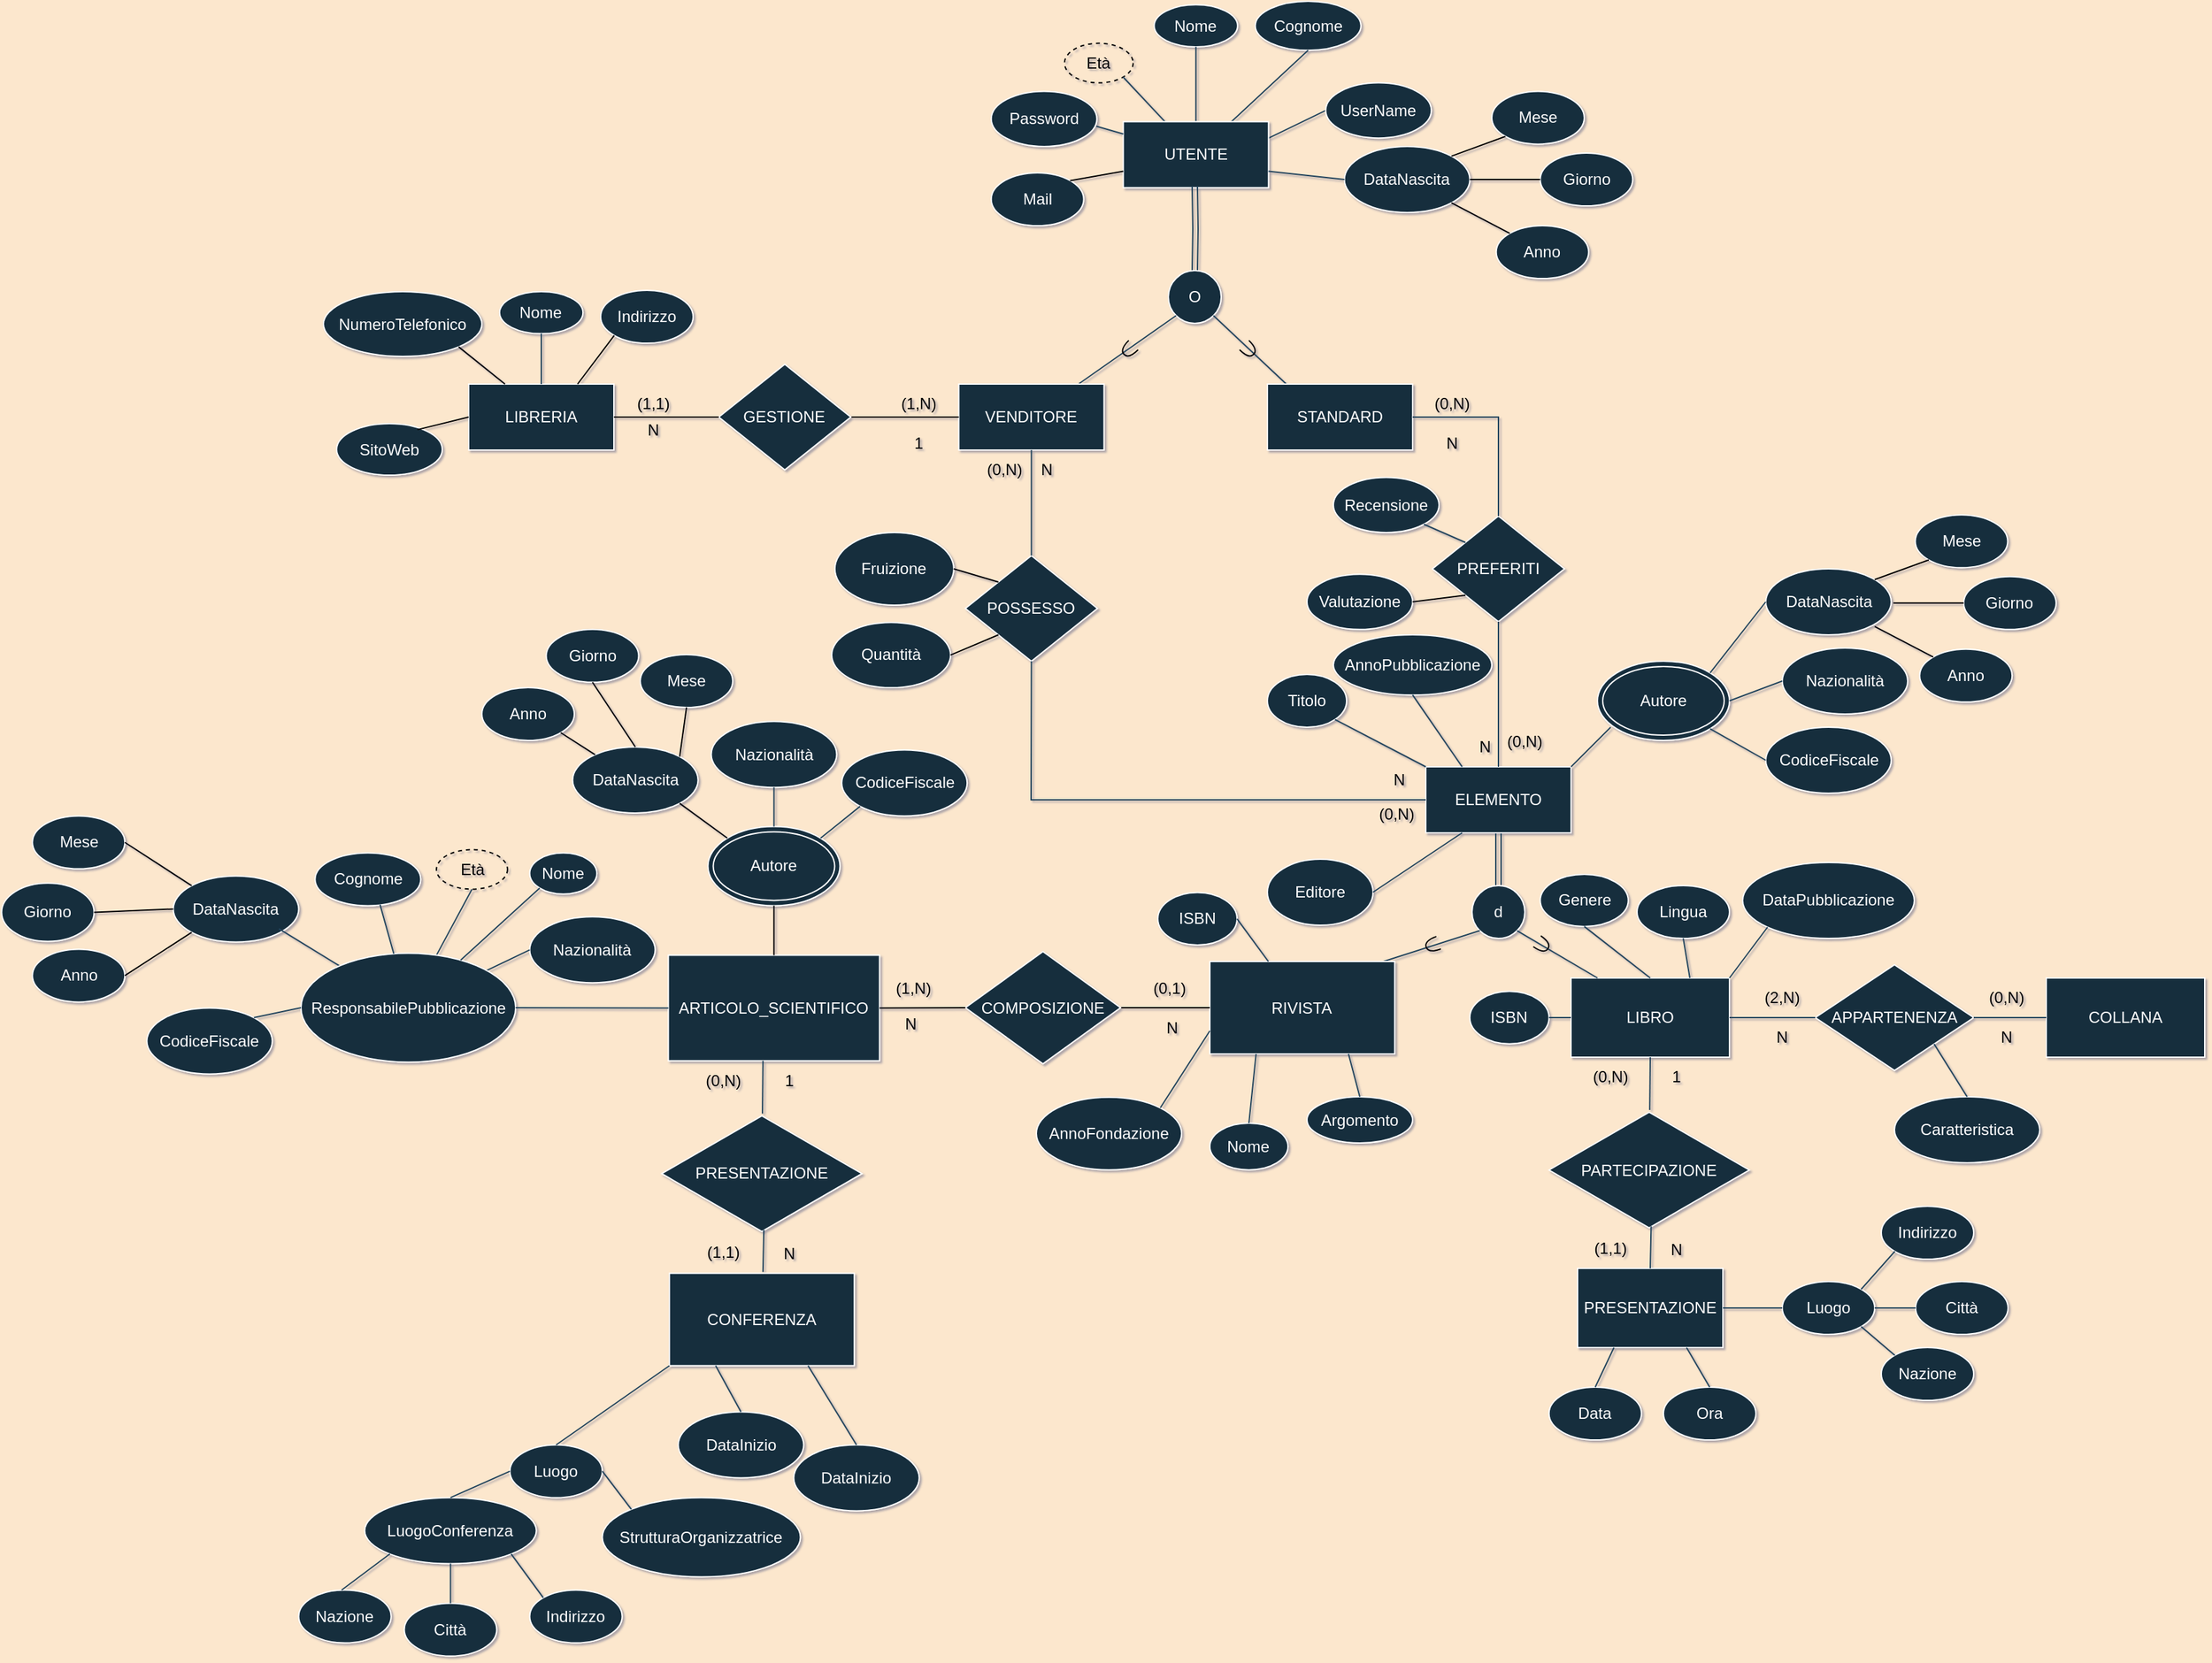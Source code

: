 <mxfile version="20.6.0" type="github">
  <diagram id="M-CdDoBV60Qnlm4ifn4K" name="Pagina-1">
    <mxGraphModel dx="3136" dy="1780" grid="1" gridSize="10" guides="1" tooltips="1" connect="1" arrows="1" fold="1" page="1" pageScale="1" pageWidth="827" pageHeight="1169" background="#FCE7CD" math="0" shadow="1">
      <root>
        <mxCell id="0" />
        <mxCell id="1" parent="0" />
        <mxCell id="KIYsPXz1NXXI_963rC55-44" style="edgeStyle=orthogonalEdgeStyle;shape=link;rounded=0;orthogonalLoop=1;jettySize=auto;html=1;exitX=0.5;exitY=1;exitDx=0;exitDy=0;labelBackgroundColor=#FCE7CD;strokeColor=#23445D;" parent="1" source="KIYsPXz1NXXI_963rC55-1" edge="1">
          <mxGeometry relative="1" as="geometry">
            <mxPoint x="80" y="230.0" as="targetPoint" />
          </mxGeometry>
        </mxCell>
        <mxCell id="KIYsPXz1NXXI_963rC55-1" value="ELEMENTO" style="rounded=0;whiteSpace=wrap;html=1;fillColor=#182E3E;strokeColor=#FFFFFF;fontColor=#FFFFFF;" parent="1" vertex="1">
          <mxGeometry x="25" y="140" width="110" height="50" as="geometry" />
        </mxCell>
        <mxCell id="KIYsPXz1NXXI_963rC55-2" value="ARTICOLO_SCIENTIFICO" style="rounded=0;whiteSpace=wrap;html=1;fillColor=#182E3E;strokeColor=#FFFFFF;fontColor=#FFFFFF;" parent="1" vertex="1">
          <mxGeometry x="-548.75" y="282.73" width="160" height="80" as="geometry" />
        </mxCell>
        <mxCell id="KIYsPXz1NXXI_963rC55-3" value="LIBRO" style="rounded=0;whiteSpace=wrap;html=1;fillColor=#182E3E;strokeColor=#FFFFFF;fontColor=#FFFFFF;" parent="1" vertex="1">
          <mxGeometry x="135" y="300" width="120" height="60" as="geometry" />
        </mxCell>
        <mxCell id="KIYsPXz1NXXI_963rC55-4" value="Titolo" style="ellipse;whiteSpace=wrap;html=1;fillColor=#182E3E;strokeColor=#FFFFFF;fontColor=#FFFFFF;" parent="1" vertex="1">
          <mxGeometry x="-95" y="70" width="60" height="40" as="geometry" />
        </mxCell>
        <mxCell id="KIYsPXz1NXXI_963rC55-8" value="" style="endArrow=none;html=1;rounded=0;exitX=1;exitY=1;exitDx=0;exitDy=0;labelBackgroundColor=#FCE7CD;strokeColor=#23445D;entryX=0;entryY=0;entryDx=0;entryDy=0;" parent="1" source="KIYsPXz1NXXI_963rC55-4" target="KIYsPXz1NXXI_963rC55-1" edge="1">
          <mxGeometry width="50" height="50" relative="1" as="geometry">
            <mxPoint x="35" y="120" as="sourcePoint" />
            <mxPoint x="85" y="70" as="targetPoint" />
          </mxGeometry>
        </mxCell>
        <mxCell id="KIYsPXz1NXXI_963rC55-9" value="AnnoPubblicazione" style="ellipse;whiteSpace=wrap;html=1;fillColor=#182E3E;strokeColor=#FFFFFF;fontColor=#FFFFFF;" parent="1" vertex="1">
          <mxGeometry x="-45" y="40" width="120" height="45.58" as="geometry" />
        </mxCell>
        <mxCell id="KIYsPXz1NXXI_963rC55-11" value="" style="endArrow=none;html=1;rounded=0;entryX=0.5;entryY=1;entryDx=0;entryDy=0;labelBackgroundColor=#FCE7CD;strokeColor=#23445D;exitX=0.25;exitY=0;exitDx=0;exitDy=0;" parent="1" source="KIYsPXz1NXXI_963rC55-1" target="KIYsPXz1NXXI_963rC55-9" edge="1">
          <mxGeometry width="50" height="50" relative="1" as="geometry">
            <mxPoint x="75" y="140" as="sourcePoint" />
            <mxPoint x="125" y="90" as="targetPoint" />
          </mxGeometry>
        </mxCell>
        <mxCell id="KIYsPXz1NXXI_963rC55-12" value="Autore" style="ellipse;shape=doubleEllipse;whiteSpace=wrap;html=1;fillColor=#182E3E;strokeColor=#FFFFFF;fontColor=#FFFFFF;" parent="1" vertex="1">
          <mxGeometry x="155" y="60" width="100" height="60" as="geometry" />
        </mxCell>
        <mxCell id="KIYsPXz1NXXI_963rC55-13" value="" style="endArrow=none;html=1;rounded=0;labelBackgroundColor=#FCE7CD;strokeColor=#23445D;" parent="1" edge="1">
          <mxGeometry width="50" height="50" relative="1" as="geometry">
            <mxPoint x="135" y="140" as="sourcePoint" />
            <mxPoint x="165" y="110" as="targetPoint" />
          </mxGeometry>
        </mxCell>
        <mxCell id="KIYsPXz1NXXI_963rC55-14" value="Nome" style="ellipse;whiteSpace=wrap;html=1;fillColor=#182E3E;strokeColor=#FFFFFF;fontColor=#FFFFFF;" parent="1" vertex="1">
          <mxGeometry x="-180.74" y="-437.34" width="63.16" height="31.79" as="geometry" />
        </mxCell>
        <mxCell id="KIYsPXz1NXXI_963rC55-15" value="" style="endArrow=none;html=1;rounded=0;exitX=0.5;exitY=1;exitDx=0;exitDy=0;labelBackgroundColor=#FCE7CD;strokeColor=#23445D;" parent="1" source="KIYsPXz1NXXI_963rC55-14" target="_2MecV2IiAmUGZykWip9-86" edge="1">
          <mxGeometry width="50" height="50" relative="1" as="geometry">
            <mxPoint x="-110.17" y="-415.84" as="sourcePoint" />
            <mxPoint x="-165.607" y="-357.004" as="targetPoint" />
          </mxGeometry>
        </mxCell>
        <mxCell id="KIYsPXz1NXXI_963rC55-16" value="Cognome" style="ellipse;whiteSpace=wrap;html=1;fillColor=#182E3E;strokeColor=#FFFFFF;fontColor=#FFFFFF;" parent="1" vertex="1">
          <mxGeometry x="-104.16" y="-440" width="80" height="37.11" as="geometry" />
        </mxCell>
        <mxCell id="KIYsPXz1NXXI_963rC55-19" value="" style="endArrow=none;html=1;rounded=0;entryX=0.5;entryY=1;entryDx=0;entryDy=0;labelBackgroundColor=#FCE7CD;strokeColor=#23445D;" parent="1" source="_2MecV2IiAmUGZykWip9-86" target="KIYsPXz1NXXI_963rC55-16" edge="1">
          <mxGeometry width="50" height="50" relative="1" as="geometry">
            <mxPoint x="-143.671" y="-355.489" as="sourcePoint" />
            <mxPoint x="-79.34" y="-397" as="targetPoint" />
          </mxGeometry>
        </mxCell>
        <mxCell id="KIYsPXz1NXXI_963rC55-20" value="Editore" style="ellipse;whiteSpace=wrap;html=1;fillColor=#182E3E;strokeColor=#FFFFFF;fontColor=#FFFFFF;" parent="1" vertex="1">
          <mxGeometry x="-95" y="210" width="80" height="50" as="geometry" />
        </mxCell>
        <mxCell id="KIYsPXz1NXXI_963rC55-22" value="" style="endArrow=none;html=1;rounded=0;exitX=1;exitY=0.5;exitDx=0;exitDy=0;entryX=0.25;entryY=1;entryDx=0;entryDy=0;labelBackgroundColor=#FCE7CD;strokeColor=#23445D;" parent="1" source="KIYsPXz1NXXI_963rC55-20" target="KIYsPXz1NXXI_963rC55-1" edge="1">
          <mxGeometry width="50" height="50" relative="1" as="geometry">
            <mxPoint x="155" y="210" as="sourcePoint" />
            <mxPoint x="205" y="160" as="targetPoint" />
          </mxGeometry>
        </mxCell>
        <mxCell id="KIYsPXz1NXXI_963rC55-23" value="Fruizione" style="ellipse;whiteSpace=wrap;html=1;fillColor=#182E3E;strokeColor=#FFFFFF;fontColor=#FFFFFF;" parent="1" vertex="1">
          <mxGeometry x="-422.58" y="-37.5" width="90" height="55" as="geometry" />
        </mxCell>
        <mxCell id="KIYsPXz1NXXI_963rC55-25" value="DataPubblicazione" style="ellipse;whiteSpace=wrap;html=1;fillColor=#182E3E;strokeColor=#FFFFFF;fontColor=#FFFFFF;" parent="1" vertex="1">
          <mxGeometry x="265" y="212.5" width="130" height="57.5" as="geometry" />
        </mxCell>
        <mxCell id="KIYsPXz1NXXI_963rC55-27" value="Luogo" style="ellipse;whiteSpace=wrap;html=1;fillColor=#182E3E;strokeColor=#FFFFFF;fontColor=#FFFFFF;" parent="1" vertex="1">
          <mxGeometry x="295" y="530" width="70" height="40" as="geometry" />
        </mxCell>
        <mxCell id="KIYsPXz1NXXI_963rC55-29" value="COLLANA" style="rounded=0;whiteSpace=wrap;html=1;fillColor=#182E3E;strokeColor=#FFFFFF;fontColor=#FFFFFF;" parent="1" vertex="1">
          <mxGeometry x="495" y="300" width="120" height="60" as="geometry" />
        </mxCell>
        <mxCell id="KIYsPXz1NXXI_963rC55-30" value="APPARTENENZA" style="rhombus;whiteSpace=wrap;html=1;fillColor=#182E3E;strokeColor=#FFFFFF;fontColor=#FFFFFF;" parent="1" vertex="1">
          <mxGeometry x="320" y="290" width="120" height="80" as="geometry" />
        </mxCell>
        <mxCell id="KIYsPXz1NXXI_963rC55-31" value="" style="endArrow=none;html=1;rounded=0;entryX=0;entryY=0.5;entryDx=0;entryDy=0;exitX=1;exitY=0.5;exitDx=0;exitDy=0;labelBackgroundColor=#FCE7CD;strokeColor=#23445D;fontColor=#000000;" parent="1" source="KIYsPXz1NXXI_963rC55-3" target="KIYsPXz1NXXI_963rC55-30" edge="1">
          <mxGeometry width="50" height="50" relative="1" as="geometry">
            <mxPoint x="155" y="340" as="sourcePoint" />
            <mxPoint x="205" y="290" as="targetPoint" />
          </mxGeometry>
        </mxCell>
        <mxCell id="KIYsPXz1NXXI_963rC55-33" value="N" style="text;html=1;strokeColor=none;fillColor=none;align=center;verticalAlign=middle;whiteSpace=wrap;rounded=0;fontColor=#000000;" parent="1" vertex="1">
          <mxGeometry x="435" y="330" width="60" height="30" as="geometry" />
        </mxCell>
        <mxCell id="KIYsPXz1NXXI_963rC55-34" value="N" style="text;html=1;strokeColor=none;fillColor=none;align=center;verticalAlign=middle;whiteSpace=wrap;rounded=0;fontColor=#000000;" parent="1" vertex="1">
          <mxGeometry x="265" y="330" width="60" height="30" as="geometry" />
        </mxCell>
        <mxCell id="KIYsPXz1NXXI_963rC55-37" value="(2,N)" style="text;html=1;strokeColor=none;fillColor=none;align=center;verticalAlign=middle;whiteSpace=wrap;rounded=0;fontColor=#000000;" parent="1" vertex="1">
          <mxGeometry x="265" y="300" width="60" height="30" as="geometry" />
        </mxCell>
        <mxCell id="KIYsPXz1NXXI_963rC55-38" value="(0,N)" style="text;html=1;strokeColor=none;fillColor=none;align=center;verticalAlign=middle;whiteSpace=wrap;rounded=0;fontColor=#000000;" parent="1" vertex="1">
          <mxGeometry x="435" y="300" width="60" height="30" as="geometry" />
        </mxCell>
        <mxCell id="KIYsPXz1NXXI_963rC55-40" value="PRESENTAZIONE" style="rounded=0;whiteSpace=wrap;html=1;fillColor=#182E3E;strokeColor=#FFFFFF;fontColor=#FFFFFF;" parent="1" vertex="1">
          <mxGeometry x="140" y="520" width="110" height="60" as="geometry" />
        </mxCell>
        <mxCell id="KIYsPXz1NXXI_963rC55-41" value="Data" style="ellipse;whiteSpace=wrap;html=1;fillColor=#182E3E;strokeColor=#FFFFFF;fontColor=#FFFFFF;" parent="1" vertex="1">
          <mxGeometry x="118.34" y="610" width="70" height="40" as="geometry" />
        </mxCell>
        <mxCell id="KIYsPXz1NXXI_963rC55-42" value="" style="endArrow=none;html=1;rounded=0;entryX=0;entryY=0.5;entryDx=0;entryDy=0;exitX=1;exitY=0.5;exitDx=0;exitDy=0;labelBackgroundColor=#FCE7CD;strokeColor=#23445D;fontColor=#000000;" parent="1" source="KIYsPXz1NXXI_963rC55-40" target="KIYsPXz1NXXI_963rC55-27" edge="1">
          <mxGeometry width="50" height="50" relative="1" as="geometry">
            <mxPoint x="175" y="510" as="sourcePoint" />
            <mxPoint x="225" y="460" as="targetPoint" />
          </mxGeometry>
        </mxCell>
        <mxCell id="KIYsPXz1NXXI_963rC55-43" value="" style="endArrow=none;html=1;rounded=0;exitX=0.5;exitY=0;exitDx=0;exitDy=0;entryX=0.25;entryY=1;entryDx=0;entryDy=0;labelBackgroundColor=#FCE7CD;strokeColor=#23445D;" parent="1" source="KIYsPXz1NXXI_963rC55-41" target="KIYsPXz1NXXI_963rC55-40" edge="1">
          <mxGeometry width="50" height="50" relative="1" as="geometry">
            <mxPoint x="175" y="510" as="sourcePoint" />
            <mxPoint x="225" y="460" as="targetPoint" />
          </mxGeometry>
        </mxCell>
        <mxCell id="KIYsPXz1NXXI_963rC55-45" value="d" style="ellipse;whiteSpace=wrap;html=1;aspect=fixed;fillColor=#182E3E;strokeColor=#FFFFFF;fontColor=#FFFFFF;" parent="1" vertex="1">
          <mxGeometry x="60" y="230" width="40" height="40" as="geometry" />
        </mxCell>
        <mxCell id="KIYsPXz1NXXI_963rC55-66" value="" style="endArrow=none;html=1;rounded=0;entryX=1;entryY=1;entryDx=0;entryDy=0;exitX=0.167;exitY=0;exitDx=0;exitDy=0;startArrow=none;exitPerimeter=0;labelBackgroundColor=#FCE7CD;strokeColor=#23445D;" parent="1" source="KIYsPXz1NXXI_963rC55-3" target="KIYsPXz1NXXI_963rC55-45" edge="1">
          <mxGeometry width="50" height="50" relative="1" as="geometry">
            <mxPoint x="-15" y="290" as="sourcePoint" />
            <mxPoint x="35" y="240" as="targetPoint" />
          </mxGeometry>
        </mxCell>
        <mxCell id="KIYsPXz1NXXI_963rC55-68" value="" style="endArrow=none;html=1;rounded=0;entryX=0;entryY=1;entryDx=0;entryDy=0;labelBackgroundColor=#FCE7CD;strokeColor=#23445D;" parent="1" target="KIYsPXz1NXXI_963rC55-45" edge="1">
          <mxGeometry width="50" height="50" relative="1" as="geometry">
            <mxPoint x="-15" y="290" as="sourcePoint" />
            <mxPoint x="65.858" y="264.142" as="targetPoint" />
          </mxGeometry>
        </mxCell>
        <mxCell id="KIYsPXz1NXXI_963rC55-75" value="PARTECIPAZIONE" style="html=1;whiteSpace=wrap;aspect=fixed;shape=isoRectangle;fillColor=#182E3E;strokeColor=#FFFFFF;fontColor=#FFFFFF;" parent="1" vertex="1">
          <mxGeometry x="118.34" y="400" width="151.66" height="91" as="geometry" />
        </mxCell>
        <mxCell id="KIYsPXz1NXXI_963rC55-76" value="" style="endArrow=none;html=1;rounded=0;entryX=0.5;entryY=1;entryDx=0;entryDy=0;labelBackgroundColor=#FCE7CD;strokeColor=#23445D;fontColor=#000000;" parent="1" source="KIYsPXz1NXXI_963rC55-75" target="KIYsPXz1NXXI_963rC55-3" edge="1">
          <mxGeometry width="50" height="50" relative="1" as="geometry">
            <mxPoint x="25" y="370" as="sourcePoint" />
            <mxPoint x="75" y="320" as="targetPoint" />
          </mxGeometry>
        </mxCell>
        <mxCell id="KIYsPXz1NXXI_963rC55-78" value="" style="endArrow=none;html=1;rounded=0;entryX=0.51;entryY=0.968;entryDx=0;entryDy=0;entryPerimeter=0;exitX=0.5;exitY=0;exitDx=0;exitDy=0;labelBackgroundColor=#FCE7CD;strokeColor=#23445D;fontColor=#000000;" parent="1" source="KIYsPXz1NXXI_963rC55-40" target="KIYsPXz1NXXI_963rC55-75" edge="1">
          <mxGeometry width="50" height="50" relative="1" as="geometry">
            <mxPoint x="25" y="510" as="sourcePoint" />
            <mxPoint x="75" y="460" as="targetPoint" />
          </mxGeometry>
        </mxCell>
        <mxCell id="KIYsPXz1NXXI_963rC55-79" value="N" style="text;html=1;strokeColor=none;fillColor=none;align=center;verticalAlign=middle;whiteSpace=wrap;rounded=0;fontColor=#000000;" parent="1" vertex="1">
          <mxGeometry x="185" y="491" width="60" height="30" as="geometry" />
        </mxCell>
        <mxCell id="KIYsPXz1NXXI_963rC55-80" value="1" style="text;html=1;strokeColor=none;fillColor=none;align=center;verticalAlign=middle;whiteSpace=wrap;rounded=0;fontColor=#000000;" parent="1" vertex="1">
          <mxGeometry x="185" y="360" width="60" height="30" as="geometry" />
        </mxCell>
        <mxCell id="KIYsPXz1NXXI_963rC55-81" value="(0,N)" style="text;html=1;strokeColor=none;fillColor=none;align=center;verticalAlign=middle;whiteSpace=wrap;rounded=0;fontColor=#000000;" parent="1" vertex="1">
          <mxGeometry x="135" y="360" width="60" height="30" as="geometry" />
        </mxCell>
        <mxCell id="KIYsPXz1NXXI_963rC55-82" value="(1,1)" style="text;html=1;strokeColor=none;fillColor=none;align=center;verticalAlign=middle;whiteSpace=wrap;rounded=0;fontColor=#000000;" parent="1" vertex="1">
          <mxGeometry x="135" y="490" width="60" height="30" as="geometry" />
        </mxCell>
        <mxCell id="KIYsPXz1NXXI_963rC55-83" value="" style="endArrow=none;html=1;rounded=0;entryX=0;entryY=1;entryDx=0;entryDy=0;labelBackgroundColor=#FCE7CD;strokeColor=#23445D;exitX=1;exitY=0;exitDx=0;exitDy=0;" parent="1" source="KIYsPXz1NXXI_963rC55-3" target="KIYsPXz1NXXI_963rC55-25" edge="1">
          <mxGeometry width="50" height="50" relative="1" as="geometry">
            <mxPoint x="209" y="300" as="sourcePoint" />
            <mxPoint x="259" y="250" as="targetPoint" />
          </mxGeometry>
        </mxCell>
        <mxCell id="KIYsPXz1NXXI_963rC55-84" value="DataNascita" style="ellipse;whiteSpace=wrap;html=1;fillColor=#182E3E;strokeColor=#FFFFFF;fontColor=#FFFFFF;" parent="1" vertex="1">
          <mxGeometry x="282.5" y="-10" width="95" height="50" as="geometry" />
        </mxCell>
        <mxCell id="KIYsPXz1NXXI_963rC55-86" value="" style="endArrow=none;html=1;rounded=0;exitX=1;exitY=0.25;exitDx=0;exitDy=0;labelBackgroundColor=#FCE7CD;strokeColor=#23445D;entryX=0;entryY=0.5;entryDx=0;entryDy=0;" parent="1" source="_2MecV2IiAmUGZykWip9-86" target="_2MecV2IiAmUGZykWip9-87" edge="1">
          <mxGeometry width="50" height="50" relative="1" as="geometry">
            <mxPoint x="-123.985" y="-348.213" as="sourcePoint" />
            <mxPoint x="-72.5" y="-388.21" as="targetPoint" />
          </mxGeometry>
        </mxCell>
        <mxCell id="KIYsPXz1NXXI_963rC55-87" value="CodiceFiscale" style="ellipse;whiteSpace=wrap;html=1;fillColor=#182E3E;strokeColor=#FFFFFF;fontColor=#FFFFFF;" parent="1" vertex="1">
          <mxGeometry x="282.5" y="110" width="95" height="50" as="geometry" />
        </mxCell>
        <mxCell id="KIYsPXz1NXXI_963rC55-88" value="" style="endArrow=none;html=1;rounded=0;entryX=0;entryY=0.5;entryDx=0;entryDy=0;exitX=1;exitY=1;exitDx=0;exitDy=0;labelBackgroundColor=#FCE7CD;strokeColor=#23445D;" parent="1" source="KIYsPXz1NXXI_963rC55-12" target="KIYsPXz1NXXI_963rC55-87" edge="1">
          <mxGeometry width="50" height="50" relative="1" as="geometry">
            <mxPoint x="215" y="230" as="sourcePoint" />
            <mxPoint x="265" y="180" as="targetPoint" />
          </mxGeometry>
        </mxCell>
        <mxCell id="HXUEYXObNeZ3FaIWYVhp-1" value="" style="endArrow=none;html=1;rounded=0;entryX=0;entryY=0.5;entryDx=0;entryDy=0;labelBackgroundColor=#FCE7CD;strokeColor=#23445D;fontColor=#000000;" parent="1" source="KIYsPXz1NXXI_963rC55-30" target="KIYsPXz1NXXI_963rC55-29" edge="1">
          <mxGeometry width="50" height="50" relative="1" as="geometry">
            <mxPoint x="335" y="390" as="sourcePoint" />
            <mxPoint x="385" y="340" as="targetPoint" />
          </mxGeometry>
        </mxCell>
        <mxCell id="_2MecV2IiAmUGZykWip9-1" value="Nazionalità" style="ellipse;whiteSpace=wrap;html=1;strokeColor=#FFFFFF;fontColor=#FFFFFF;fillColor=#182E3E;" parent="1" vertex="1">
          <mxGeometry x="295" y="50" width="95" height="50" as="geometry" />
        </mxCell>
        <mxCell id="_2MecV2IiAmUGZykWip9-5" value="" style="endArrow=none;html=1;rounded=0;strokeColor=#23445D;entryX=0;entryY=0.5;entryDx=0;entryDy=0;exitX=1;exitY=0.5;exitDx=0;exitDy=0;" parent="1" source="KIYsPXz1NXXI_963rC55-12" target="_2MecV2IiAmUGZykWip9-1" edge="1">
          <mxGeometry width="50" height="50" relative="1" as="geometry">
            <mxPoint x="145" y="90" as="sourcePoint" />
            <mxPoint x="195" y="40" as="targetPoint" />
          </mxGeometry>
        </mxCell>
        <mxCell id="_2MecV2IiAmUGZykWip9-6" value="&lt;font color=&quot;#000000&quot;&gt;Età&lt;/font&gt;" style="ellipse;whiteSpace=wrap;html=1;align=center;dashed=1;strokeColor=#000000;fontColor=#FFFFFF;fillColor=none;" parent="1" vertex="1">
          <mxGeometry x="-248.66" y="-408.21" width="52" height="30" as="geometry" />
        </mxCell>
        <mxCell id="_2MecV2IiAmUGZykWip9-7" value="" style="endArrow=none;html=1;rounded=0;strokeColor=#23445D;fontColor=#000000;exitX=1;exitY=1;exitDx=0;exitDy=0;" parent="1" source="_2MecV2IiAmUGZykWip9-6" target="_2MecV2IiAmUGZykWip9-86" edge="1">
          <mxGeometry width="50" height="50" relative="1" as="geometry">
            <mxPoint x="-269.34" y="-267" as="sourcePoint" />
            <mxPoint x="-194.695" y="-348.213" as="targetPoint" />
          </mxGeometry>
        </mxCell>
        <mxCell id="_2MecV2IiAmUGZykWip9-8" value="" style="shape=requiredInterface;html=1;verticalLabelPosition=bottom;sketch=0;strokeColor=#000000;fontColor=#000000;fillColor=none;rotation=35;" parent="1" vertex="1">
          <mxGeometry x="108.34" y="270" width="10" height="10" as="geometry" />
        </mxCell>
        <mxCell id="_2MecV2IiAmUGZykWip9-9" value="" style="shape=requiredInterface;html=1;verticalLabelPosition=bottom;sketch=0;strokeColor=#000000;fontColor=#000000;fillColor=none;rotation=-200;" parent="1" vertex="1">
          <mxGeometry x="25.0" y="270" width="10" height="10" as="geometry" />
        </mxCell>
        <mxCell id="_2MecV2IiAmUGZykWip9-11" value="Lingua" style="ellipse;whiteSpace=wrap;html=1;fillColor=#182E3E;strokeColor=#FFFFFF;fontColor=#FFFFFF;" parent="1" vertex="1">
          <mxGeometry x="185" y="230" width="70" height="40" as="geometry" />
        </mxCell>
        <mxCell id="_2MecV2IiAmUGZykWip9-12" value="" style="endArrow=none;html=1;rounded=0;strokeColor=#23445D;fontColor=#000000;entryX=0.5;entryY=1;entryDx=0;entryDy=0;exitX=0.75;exitY=0;exitDx=0;exitDy=0;" parent="1" source="KIYsPXz1NXXI_963rC55-3" target="_2MecV2IiAmUGZykWip9-11" edge="1">
          <mxGeometry width="50" height="50" relative="1" as="geometry">
            <mxPoint x="175" y="340" as="sourcePoint" />
            <mxPoint x="225" y="290" as="targetPoint" />
          </mxGeometry>
        </mxCell>
        <mxCell id="_2MecV2IiAmUGZykWip9-13" value="Genere" style="ellipse;whiteSpace=wrap;html=1;fillColor=#182E3E;strokeColor=#FFFFFF;fontColor=#FFFFFF;" parent="1" vertex="1">
          <mxGeometry x="111.68" y="221.56" width="66.66" height="39.38" as="geometry" />
        </mxCell>
        <mxCell id="_2MecV2IiAmUGZykWip9-14" value="" style="endArrow=none;html=1;rounded=0;strokeColor=#23445D;fontColor=#000000;entryX=0.5;entryY=1;entryDx=0;entryDy=0;exitX=0.5;exitY=0;exitDx=0;exitDy=0;" parent="1" source="KIYsPXz1NXXI_963rC55-3" target="_2MecV2IiAmUGZykWip9-13" edge="1">
          <mxGeometry width="50" height="50" relative="1" as="geometry">
            <mxPoint x="175" y="340" as="sourcePoint" />
            <mxPoint x="225" y="290" as="targetPoint" />
          </mxGeometry>
        </mxCell>
        <mxCell id="_2MecV2IiAmUGZykWip9-15" value="ISBN" style="ellipse;whiteSpace=wrap;html=1;fillColor=#182E3E;strokeColor=#FFFFFF;fontColor=#FFFFFF;" parent="1" vertex="1">
          <mxGeometry x="58.34" y="310.16" width="60" height="39.69" as="geometry" />
        </mxCell>
        <mxCell id="_2MecV2IiAmUGZykWip9-17" value="" style="endArrow=none;html=1;rounded=0;strokeColor=#23445D;fontColor=#000000;exitX=1;exitY=0.5;exitDx=0;exitDy=0;entryX=0;entryY=0.5;entryDx=0;entryDy=0;" parent="1" source="_2MecV2IiAmUGZykWip9-15" target="KIYsPXz1NXXI_963rC55-3" edge="1">
          <mxGeometry width="50" height="50" relative="1" as="geometry">
            <mxPoint x="175" y="340" as="sourcePoint" />
            <mxPoint x="225" y="290" as="targetPoint" />
          </mxGeometry>
        </mxCell>
        <mxCell id="_2MecV2IiAmUGZykWip9-18" value="Ora" style="ellipse;whiteSpace=wrap;html=1;fillColor=#182E3E;strokeColor=#FFFFFF;fontColor=#FFFFFF;" parent="1" vertex="1">
          <mxGeometry x="205" y="610" width="70" height="40" as="geometry" />
        </mxCell>
        <mxCell id="_2MecV2IiAmUGZykWip9-19" value="" style="endArrow=none;html=1;rounded=0;exitX=0.5;exitY=0;exitDx=0;exitDy=0;entryX=0.75;entryY=1;entryDx=0;entryDy=0;labelBackgroundColor=#FCE7CD;strokeColor=#23445D;" parent="1" source="_2MecV2IiAmUGZykWip9-18" target="KIYsPXz1NXXI_963rC55-40" edge="1">
          <mxGeometry width="50" height="50" relative="1" as="geometry">
            <mxPoint x="261.66" y="510" as="sourcePoint" />
            <mxPoint x="254.16" y="580" as="targetPoint" />
          </mxGeometry>
        </mxCell>
        <mxCell id="_2MecV2IiAmUGZykWip9-22" value="RIVISTA" style="rounded=0;whiteSpace=wrap;html=1;fillColor=#182E3E;strokeColor=#FFFFFF;fontColor=#FFFFFF;" parent="1" vertex="1">
          <mxGeometry x="-138.58" y="287.5" width="140" height="70" as="geometry" />
        </mxCell>
        <mxCell id="_2MecV2IiAmUGZykWip9-23" value="CONFERENZA" style="rounded=0;whiteSpace=wrap;html=1;fillColor=#182E3E;strokeColor=#FFFFFF;fontColor=#FFFFFF;" parent="1" vertex="1">
          <mxGeometry x="-547.92" y="523.73" width="140" height="70" as="geometry" />
        </mxCell>
        <mxCell id="_2MecV2IiAmUGZykWip9-36" value="Nome" style="ellipse;whiteSpace=wrap;html=1;fillColor=#182E3E;strokeColor=#FFFFFF;fontColor=#FFFFFF;" parent="1" vertex="1">
          <mxGeometry x="-138.58" y="410" width="59.16" height="35.35" as="geometry" />
        </mxCell>
        <mxCell id="_2MecV2IiAmUGZykWip9-39" value="" style="endArrow=none;html=1;rounded=0;strokeColor=#23445D;fontColor=#000000;entryX=0.25;entryY=1;entryDx=0;entryDy=0;exitX=0.5;exitY=0;exitDx=0;exitDy=0;" parent="1" source="_2MecV2IiAmUGZykWip9-36" target="_2MecV2IiAmUGZykWip9-22" edge="1">
          <mxGeometry width="50" height="50" relative="1" as="geometry">
            <mxPoint x="170.84" y="454.65" as="sourcePoint" />
            <mxPoint x="-108.24" y="400.0" as="targetPoint" />
          </mxGeometry>
        </mxCell>
        <mxCell id="_2MecV2IiAmUGZykWip9-40" value="Argomento" style="ellipse;whiteSpace=wrap;html=1;fillColor=#182E3E;strokeColor=#FFFFFF;fontColor=#FFFFFF;" parent="1" vertex="1">
          <mxGeometry x="-65" y="390" width="80" height="35" as="geometry" />
        </mxCell>
        <mxCell id="_2MecV2IiAmUGZykWip9-41" value="" style="endArrow=none;html=1;rounded=0;strokeColor=#23445D;fontColor=#000000;entryX=0.5;entryY=0;entryDx=0;entryDy=0;exitX=0.75;exitY=1;exitDx=0;exitDy=0;" parent="1" source="_2MecV2IiAmUGZykWip9-22" target="_2MecV2IiAmUGZykWip9-40" edge="1">
          <mxGeometry width="50" height="50" relative="1" as="geometry">
            <mxPoint x="-40" y="365" as="sourcePoint" />
            <mxPoint x="65" y="445" as="targetPoint" />
          </mxGeometry>
        </mxCell>
        <mxCell id="_2MecV2IiAmUGZykWip9-42" value="AnnoFondazione" style="ellipse;whiteSpace=wrap;html=1;fillColor=#182E3E;strokeColor=#FFFFFF;fontColor=#FFFFFF;" parent="1" vertex="1">
          <mxGeometry x="-270.0" y="390.35" width="110" height="55" as="geometry" />
        </mxCell>
        <mxCell id="_2MecV2IiAmUGZykWip9-43" value="" style="endArrow=none;html=1;rounded=0;strokeColor=#23445D;fontColor=#000000;exitX=1;exitY=0;exitDx=0;exitDy=0;entryX=0;entryY=0.75;entryDx=0;entryDy=0;" parent="1" source="_2MecV2IiAmUGZykWip9-42" target="_2MecV2IiAmUGZykWip9-22" edge="1">
          <mxGeometry width="50" height="50" relative="1" as="geometry">
            <mxPoint x="40.84" y="420" as="sourcePoint" />
            <mxPoint x="90.84" y="370" as="targetPoint" />
          </mxGeometry>
        </mxCell>
        <mxCell id="_2MecV2IiAmUGZykWip9-46" value="Nome" style="ellipse;whiteSpace=wrap;html=1;fillColor=#182E3E;strokeColor=#FFFFFF;fontColor=#FFFFFF;" parent="1" vertex="1">
          <mxGeometry x="-653.75" y="205.23" width="50.83" height="31.16" as="geometry" />
        </mxCell>
        <mxCell id="_2MecV2IiAmUGZykWip9-48" value="Cognome" style="ellipse;whiteSpace=wrap;html=1;fillColor=#182E3E;strokeColor=#FFFFFF;fontColor=#FFFFFF;" parent="1" vertex="1">
          <mxGeometry x="-816.33" y="205.23" width="80" height="40" as="geometry" />
        </mxCell>
        <mxCell id="_2MecV2IiAmUGZykWip9-50" value="DataNascita" style="ellipse;whiteSpace=wrap;html=1;fillColor=#182E3E;strokeColor=#FFFFFF;fontColor=#FFFFFF;" parent="1" vertex="1">
          <mxGeometry x="-923.75" y="222.73" width="95" height="50" as="geometry" />
        </mxCell>
        <mxCell id="_2MecV2IiAmUGZykWip9-51" value="" style="endArrow=none;html=1;rounded=0;labelBackgroundColor=#FCE7CD;strokeColor=#23445D;" parent="1" source="_2MecV2IiAmUGZykWip9-58" edge="1">
          <mxGeometry width="50" height="50" relative="1" as="geometry">
            <mxPoint x="-724.735" y="251.517" as="sourcePoint" />
            <mxPoint x="-843.75" y="262.73" as="targetPoint" />
          </mxGeometry>
        </mxCell>
        <mxCell id="_2MecV2IiAmUGZykWip9-52" value="CodiceFiscale" style="ellipse;whiteSpace=wrap;html=1;fillColor=#182E3E;strokeColor=#FFFFFF;fontColor=#FFFFFF;" parent="1" vertex="1">
          <mxGeometry x="-943.75" y="322.73" width="95" height="50" as="geometry" />
        </mxCell>
        <mxCell id="_2MecV2IiAmUGZykWip9-54" value="Nazionalità" style="ellipse;whiteSpace=wrap;html=1;strokeColor=#FFFFFF;fontColor=#FFFFFF;fillColor=#182E3E;" parent="1" vertex="1">
          <mxGeometry x="-653.75" y="253.67" width="95" height="50" as="geometry" />
        </mxCell>
        <mxCell id="_2MecV2IiAmUGZykWip9-55" value="" style="endArrow=none;html=1;rounded=0;strokeColor=#23445D;entryX=0;entryY=0.5;entryDx=0;entryDy=0;" parent="1" source="_2MecV2IiAmUGZykWip9-58" target="_2MecV2IiAmUGZykWip9-54" edge="1">
          <mxGeometry width="50" height="50" relative="1" as="geometry">
            <mxPoint x="-710.09" y="272.73" as="sourcePoint" />
            <mxPoint x="-770.09" y="222.73" as="targetPoint" />
          </mxGeometry>
        </mxCell>
        <mxCell id="_2MecV2IiAmUGZykWip9-56" value="&lt;font color=&quot;#000000&quot;&gt;Età&lt;/font&gt;" style="ellipse;whiteSpace=wrap;html=1;align=center;dashed=1;strokeColor=#000000;fontColor=#FFFFFF;fillColor=none;" parent="1" vertex="1">
          <mxGeometry x="-724.41" y="202.73" width="53.83" height="30" as="geometry" />
        </mxCell>
        <mxCell id="_2MecV2IiAmUGZykWip9-57" value="" style="endArrow=none;html=1;rounded=0;strokeColor=#23445D;fontColor=#000000;exitX=0.5;exitY=1;exitDx=0;exitDy=0;" parent="1" source="_2MecV2IiAmUGZykWip9-56" target="_2MecV2IiAmUGZykWip9-58" edge="1">
          <mxGeometry width="50" height="50" relative="1" as="geometry">
            <mxPoint x="-693.75" y="252.73" as="sourcePoint" />
            <mxPoint x="-795.147" y="251.339" as="targetPoint" />
          </mxGeometry>
        </mxCell>
        <mxCell id="_2MecV2IiAmUGZykWip9-58" value="ResponsabilePubblicazione" style="ellipse;whiteSpace=wrap;html=1;fillColor=#182E3E;strokeColor=#FFFFFF;fontColor=#FFFFFF;" parent="1" vertex="1">
          <mxGeometry x="-827" y="281.25" width="162.58" height="82.5" as="geometry" />
        </mxCell>
        <mxCell id="_2MecV2IiAmUGZykWip9-59" value="" style="endArrow=none;html=1;rounded=0;strokeColor=#23445D;fontColor=#000000;entryX=0;entryY=0.5;entryDx=0;entryDy=0;exitX=1;exitY=0;exitDx=0;exitDy=0;" parent="1" source="_2MecV2IiAmUGZykWip9-52" target="_2MecV2IiAmUGZykWip9-58" edge="1">
          <mxGeometry width="50" height="50" relative="1" as="geometry">
            <mxPoint x="-878.75" y="332.73" as="sourcePoint" />
            <mxPoint x="-828.75" y="282.73" as="targetPoint" />
          </mxGeometry>
        </mxCell>
        <mxCell id="_2MecV2IiAmUGZykWip9-61" value="Luogo" style="ellipse;whiteSpace=wrap;html=1;fillColor=#182E3E;strokeColor=#FFFFFF;fontColor=#FFFFFF;" parent="1" vertex="1">
          <mxGeometry x="-668.75" y="653.73" width="70" height="40" as="geometry" />
        </mxCell>
        <mxCell id="_2MecV2IiAmUGZykWip9-62" value="" style="endArrow=none;html=1;rounded=0;strokeColor=#23445D;fontColor=#000000;exitX=0.5;exitY=0;exitDx=0;exitDy=0;entryX=0;entryY=1;entryDx=0;entryDy=0;" parent="1" source="_2MecV2IiAmUGZykWip9-61" target="_2MecV2IiAmUGZykWip9-23" edge="1">
          <mxGeometry width="50" height="50" relative="1" as="geometry">
            <mxPoint x="-361.25" y="603.73" as="sourcePoint" />
            <mxPoint x="-311.25" y="553.73" as="targetPoint" />
          </mxGeometry>
        </mxCell>
        <mxCell id="_2MecV2IiAmUGZykWip9-63" value="DataInizio" style="ellipse;whiteSpace=wrap;html=1;fillColor=#182E3E;strokeColor=#FFFFFF;fontColor=#FFFFFF;" parent="1" vertex="1">
          <mxGeometry x="-541.25" y="628.73" width="95" height="50" as="geometry" />
        </mxCell>
        <mxCell id="_2MecV2IiAmUGZykWip9-64" value="" style="endArrow=none;html=1;rounded=0;strokeColor=#23445D;fontColor=#000000;exitX=0.5;exitY=0;exitDx=0;exitDy=0;entryX=0.25;entryY=1;entryDx=0;entryDy=0;" parent="1" source="_2MecV2IiAmUGZykWip9-63" target="_2MecV2IiAmUGZykWip9-23" edge="1">
          <mxGeometry width="50" height="50" relative="1" as="geometry">
            <mxPoint x="-361.25" y="603.73" as="sourcePoint" />
            <mxPoint x="-311.25" y="553.73" as="targetPoint" />
          </mxGeometry>
        </mxCell>
        <mxCell id="_2MecV2IiAmUGZykWip9-65" value="DataInizio" style="ellipse;whiteSpace=wrap;html=1;fillColor=#182E3E;strokeColor=#FFFFFF;fontColor=#FFFFFF;" parent="1" vertex="1">
          <mxGeometry x="-453.75" y="653.73" width="95" height="50" as="geometry" />
        </mxCell>
        <mxCell id="_2MecV2IiAmUGZykWip9-66" value="" style="endArrow=none;html=1;rounded=0;strokeColor=#23445D;fontColor=#000000;exitX=0.5;exitY=0;exitDx=0;exitDy=0;entryX=0.75;entryY=1;entryDx=0;entryDy=0;" parent="1" source="_2MecV2IiAmUGZykWip9-65" target="_2MecV2IiAmUGZykWip9-23" edge="1">
          <mxGeometry width="50" height="50" relative="1" as="geometry">
            <mxPoint x="-361.25" y="603.73" as="sourcePoint" />
            <mxPoint x="-311.25" y="553.73" as="targetPoint" />
          </mxGeometry>
        </mxCell>
        <mxCell id="_2MecV2IiAmUGZykWip9-69" value="LuogoConferenza" style="ellipse;whiteSpace=wrap;html=1;fillColor=#182E3E;strokeColor=#FFFFFF;fontColor=#FFFFFF;" parent="1" vertex="1">
          <mxGeometry x="-778.75" y="693.73" width="130" height="50" as="geometry" />
        </mxCell>
        <mxCell id="_2MecV2IiAmUGZykWip9-70" value="" style="endArrow=none;html=1;rounded=0;strokeColor=#23445D;fontColor=#000000;exitX=0.5;exitY=0;exitDx=0;exitDy=0;entryX=0;entryY=0.5;entryDx=0;entryDy=0;" parent="1" source="_2MecV2IiAmUGZykWip9-69" target="_2MecV2IiAmUGZykWip9-61" edge="1">
          <mxGeometry width="50" height="50" relative="1" as="geometry">
            <mxPoint x="-458.75" y="693.73" as="sourcePoint" />
            <mxPoint x="-408.75" y="643.73" as="targetPoint" />
          </mxGeometry>
        </mxCell>
        <mxCell id="_2MecV2IiAmUGZykWip9-72" value="StrutturaOrganizzatrice" style="ellipse;whiteSpace=wrap;html=1;fillColor=#182E3E;strokeColor=#FFFFFF;fontColor=#FFFFFF;" parent="1" vertex="1">
          <mxGeometry x="-598.75" y="693.73" width="150" height="60" as="geometry" />
        </mxCell>
        <mxCell id="_2MecV2IiAmUGZykWip9-73" value="" style="endArrow=none;html=1;rounded=0;strokeColor=#23445D;fontColor=#000000;exitX=1;exitY=0.5;exitDx=0;exitDy=0;entryX=0;entryY=0;entryDx=0;entryDy=0;" parent="1" source="_2MecV2IiAmUGZykWip9-61" target="_2MecV2IiAmUGZykWip9-72" edge="1">
          <mxGeometry width="50" height="50" relative="1" as="geometry">
            <mxPoint x="-458.75" y="693.73" as="sourcePoint" />
            <mxPoint x="-408.75" y="643.73" as="targetPoint" />
          </mxGeometry>
        </mxCell>
        <mxCell id="_2MecV2IiAmUGZykWip9-74" value="Nazione" style="ellipse;whiteSpace=wrap;html=1;fillColor=#182E3E;strokeColor=#FFFFFF;fontColor=#FFFFFF;" parent="1" vertex="1">
          <mxGeometry x="-828.75" y="763.73" width="70" height="40" as="geometry" />
        </mxCell>
        <mxCell id="_2MecV2IiAmUGZykWip9-75" value="" style="endArrow=none;html=1;rounded=0;strokeColor=#23445D;fontColor=#000000;entryX=0;entryY=1;entryDx=0;entryDy=0;" parent="1" target="_2MecV2IiAmUGZykWip9-69" edge="1">
          <mxGeometry width="50" height="50" relative="1" as="geometry">
            <mxPoint x="-796.25" y="763.73" as="sourcePoint" />
            <mxPoint x="-746.25" y="713.73" as="targetPoint" />
          </mxGeometry>
        </mxCell>
        <mxCell id="_2MecV2IiAmUGZykWip9-76" value="Città" style="ellipse;whiteSpace=wrap;html=1;fillColor=#182E3E;strokeColor=#FFFFFF;fontColor=#FFFFFF;" parent="1" vertex="1">
          <mxGeometry x="-748.75" y="773.73" width="70" height="40" as="geometry" />
        </mxCell>
        <mxCell id="_2MecV2IiAmUGZykWip9-77" value="" style="endArrow=none;html=1;rounded=0;strokeColor=#23445D;fontColor=#000000;exitX=0.5;exitY=0;exitDx=0;exitDy=0;entryX=0.5;entryY=1;entryDx=0;entryDy=0;" parent="1" source="_2MecV2IiAmUGZykWip9-76" target="_2MecV2IiAmUGZykWip9-69" edge="1">
          <mxGeometry width="50" height="50" relative="1" as="geometry">
            <mxPoint x="-668.75" y="783.73" as="sourcePoint" />
            <mxPoint x="-618.75" y="733.73" as="targetPoint" />
          </mxGeometry>
        </mxCell>
        <mxCell id="_2MecV2IiAmUGZykWip9-78" value="Indirizzo" style="ellipse;whiteSpace=wrap;html=1;fillColor=#182E3E;strokeColor=#FFFFFF;fontColor=#FFFFFF;" parent="1" vertex="1">
          <mxGeometry x="-653.75" y="763.73" width="70" height="40" as="geometry" />
        </mxCell>
        <mxCell id="_2MecV2IiAmUGZykWip9-79" value="" style="endArrow=none;html=1;rounded=0;strokeColor=#23445D;fontColor=#000000;exitX=0;exitY=0;exitDx=0;exitDy=0;entryX=1;entryY=1;entryDx=0;entryDy=0;" parent="1" source="_2MecV2IiAmUGZykWip9-78" target="_2MecV2IiAmUGZykWip9-69" edge="1">
          <mxGeometry width="50" height="50" relative="1" as="geometry">
            <mxPoint x="-643.75" y="753.73" as="sourcePoint" />
            <mxPoint x="-593.75" y="703.73" as="targetPoint" />
          </mxGeometry>
        </mxCell>
        <mxCell id="_2MecV2IiAmUGZykWip9-80" value="" style="endArrow=none;html=1;rounded=0;strokeColor=#23445D;fontColor=#000000;entryX=0;entryY=0.5;entryDx=0;entryDy=0;" parent="1" source="_2MecV2IiAmUGZykWip9-58" edge="1">
          <mxGeometry width="50" height="50" relative="1" as="geometry">
            <mxPoint x="-623.75" y="382.73" as="sourcePoint" />
            <mxPoint x="-548.75" y="322.73" as="targetPoint" />
          </mxGeometry>
        </mxCell>
        <mxCell id="_2MecV2IiAmUGZykWip9-82" value="" style="endArrow=none;html=1;rounded=0;strokeColor=#23445D;fontColor=#000000;entryX=0.615;entryY=0.98;entryDx=0;entryDy=0;entryPerimeter=0;" parent="1" source="_2MecV2IiAmUGZykWip9-58" target="_2MecV2IiAmUGZykWip9-48" edge="1">
          <mxGeometry width="50" height="50" relative="1" as="geometry">
            <mxPoint x="-843.75" y="302.73" as="sourcePoint" />
            <mxPoint x="-793.75" y="252.73" as="targetPoint" />
          </mxGeometry>
        </mxCell>
        <mxCell id="_2MecV2IiAmUGZykWip9-83" value="" style="endArrow=none;html=1;rounded=0;strokeColor=#23445D;fontColor=#000000;exitX=0;exitY=1;exitDx=0;exitDy=0;" parent="1" source="_2MecV2IiAmUGZykWip9-46" target="_2MecV2IiAmUGZykWip9-58" edge="1">
          <mxGeometry width="50" height="50" relative="1" as="geometry">
            <mxPoint x="-653.75" y="242.73" as="sourcePoint" />
            <mxPoint x="-493.75" y="232.73" as="targetPoint" />
          </mxGeometry>
        </mxCell>
        <mxCell id="_2MecV2IiAmUGZykWip9-84" value="Caratteristica" style="ellipse;whiteSpace=wrap;html=1;fillColor=#182E3E;strokeColor=#FFFFFF;fontColor=#FFFFFF;" parent="1" vertex="1">
          <mxGeometry x="380" y="390" width="110" height="50" as="geometry" />
        </mxCell>
        <mxCell id="_2MecV2IiAmUGZykWip9-85" value="" style="endArrow=none;html=1;rounded=0;strokeColor=#23445D;fontColor=#000000;exitX=0.5;exitY=0;exitDx=0;exitDy=0;entryX=1;entryY=1;entryDx=0;entryDy=0;" parent="1" source="_2MecV2IiAmUGZykWip9-84" target="KIYsPXz1NXXI_963rC55-30" edge="1">
          <mxGeometry width="50" height="50" relative="1" as="geometry">
            <mxPoint x="225" y="370" as="sourcePoint" />
            <mxPoint x="275" y="320" as="targetPoint" />
          </mxGeometry>
        </mxCell>
        <mxCell id="_2MecV2IiAmUGZykWip9-86" value="UTENTE" style="rounded=0;whiteSpace=wrap;html=1;fillColor=#182E3E;strokeColor=#FFFFFF;fontColor=#FFFFFF;" parent="1" vertex="1">
          <mxGeometry x="-204.16" y="-348.79" width="110" height="50" as="geometry" />
        </mxCell>
        <mxCell id="_2MecV2IiAmUGZykWip9-87" value="UserName" style="ellipse;whiteSpace=wrap;html=1;fillColor=#182E3E;strokeColor=#FFFFFF;fontColor=#FFFFFF;" parent="1" vertex="1">
          <mxGeometry x="-50.82" y="-378.21" width="80" height="41.79" as="geometry" />
        </mxCell>
        <mxCell id="_2MecV2IiAmUGZykWip9-88" value="Password" style="ellipse;whiteSpace=wrap;html=1;fillColor=#182E3E;strokeColor=#FFFFFF;fontColor=#FFFFFF;" parent="1" vertex="1">
          <mxGeometry x="-304.16" y="-371.79" width="80" height="41.79" as="geometry" />
        </mxCell>
        <mxCell id="_2MecV2IiAmUGZykWip9-90" value="" style="endArrow=none;html=1;rounded=0;strokeColor=#23445D;fontColor=#000000;entryX=0;entryY=0.5;entryDx=0;entryDy=0;exitX=1;exitY=0;exitDx=0;exitDy=0;" parent="1" source="KIYsPXz1NXXI_963rC55-12" target="KIYsPXz1NXXI_963rC55-84" edge="1">
          <mxGeometry width="50" height="50" relative="1" as="geometry">
            <mxPoint x="-35" y="40" as="sourcePoint" />
            <mxPoint x="15" y="-10" as="targetPoint" />
          </mxGeometry>
        </mxCell>
        <mxCell id="_2MecV2IiAmUGZykWip9-91" value="" style="endArrow=none;html=1;rounded=0;strokeColor=#23445D;fontColor=#000000;exitX=0.994;exitY=0.633;exitDx=0;exitDy=0;exitPerimeter=0;" parent="1" source="_2MecV2IiAmUGZykWip9-88" target="_2MecV2IiAmUGZykWip9-86" edge="1">
          <mxGeometry width="50" height="50" relative="1" as="geometry">
            <mxPoint x="-122.5" y="-368.79" as="sourcePoint" />
            <mxPoint x="-72.5" y="-418.79" as="targetPoint" />
          </mxGeometry>
        </mxCell>
        <mxCell id="_2MecV2IiAmUGZykWip9-92" value="DataNascita" style="ellipse;whiteSpace=wrap;html=1;fillColor=#182E3E;strokeColor=#FFFFFF;fontColor=#FFFFFF;" parent="1" vertex="1">
          <mxGeometry x="-36.66" y="-330" width="95" height="50" as="geometry" />
        </mxCell>
        <mxCell id="_2MecV2IiAmUGZykWip9-94" value="" style="endArrow=none;html=1;rounded=0;strokeColor=#23445D;fontColor=#000000;entryX=0;entryY=0.5;entryDx=0;entryDy=0;exitX=1;exitY=0.75;exitDx=0;exitDy=0;" parent="1" source="_2MecV2IiAmUGZykWip9-86" target="_2MecV2IiAmUGZykWip9-92" edge="1">
          <mxGeometry width="50" height="50" relative="1" as="geometry">
            <mxPoint x="-242.5" y="-270" as="sourcePoint" />
            <mxPoint x="-192.5" y="-320" as="targetPoint" />
          </mxGeometry>
        </mxCell>
        <mxCell id="_2MecV2IiAmUGZykWip9-116" value="PREFERITI" style="rhombus;whiteSpace=wrap;html=1;fillColor=#182E3E;strokeColor=#FFFFFF;fontColor=#FFFFFF;" parent="1" vertex="1">
          <mxGeometry x="30" y="-50" width="100" height="80" as="geometry" />
        </mxCell>
        <mxCell id="_2MecV2IiAmUGZykWip9-117" value="" style="endArrow=none;html=1;rounded=0;strokeColor=#23445D;fontColor=#000000;entryX=0.5;entryY=1;entryDx=0;entryDy=0;" parent="1" source="KIYsPXz1NXXI_963rC55-1" target="_2MecV2IiAmUGZykWip9-116" edge="1">
          <mxGeometry width="50" height="50" relative="1" as="geometry">
            <mxPoint x="-35" y="80" as="sourcePoint" />
            <mxPoint x="15" y="30" as="targetPoint" />
          </mxGeometry>
        </mxCell>
        <mxCell id="_2MecV2IiAmUGZykWip9-118" value="Recensione" style="ellipse;whiteSpace=wrap;html=1;fillColor=#182E3E;strokeColor=#FFFFFF;fontColor=#FFFFFF;" parent="1" vertex="1">
          <mxGeometry x="-45.0" y="-79.29" width="80" height="41.79" as="geometry" />
        </mxCell>
        <mxCell id="_2MecV2IiAmUGZykWip9-119" value="" style="endArrow=none;html=1;rounded=0;strokeColor=#23445D;fontColor=#000000;entryX=0;entryY=0;entryDx=0;entryDy=0;exitX=1;exitY=1;exitDx=0;exitDy=0;" parent="1" source="_2MecV2IiAmUGZykWip9-118" target="_2MecV2IiAmUGZykWip9-116" edge="1">
          <mxGeometry width="50" height="50" relative="1" as="geometry">
            <mxPoint x="-35" y="-10" as="sourcePoint" />
            <mxPoint x="15" y="-60" as="targetPoint" />
          </mxGeometry>
        </mxCell>
        <mxCell id="_2MecV2IiAmUGZykWip9-122" style="edgeStyle=orthogonalEdgeStyle;shape=link;rounded=0;orthogonalLoop=1;jettySize=auto;html=1;strokeColor=#23445D;fontColor=#000000;" parent="1" target="_2MecV2IiAmUGZykWip9-123" edge="1">
          <mxGeometry relative="1" as="geometry">
            <mxPoint x="-93.893" y="-290" as="targetPoint" />
            <mxPoint x="-150" y="-300" as="sourcePoint" />
          </mxGeometry>
        </mxCell>
        <mxCell id="_2MecV2IiAmUGZykWip9-123" value="O" style="ellipse;whiteSpace=wrap;html=1;aspect=fixed;fillColor=#182E3E;strokeColor=#FFFFFF;fontColor=#FFFFFF;" parent="1" vertex="1">
          <mxGeometry x="-170" y="-236" width="40" height="40" as="geometry" />
        </mxCell>
        <mxCell id="_2MecV2IiAmUGZykWip9-124" value="" style="endArrow=none;html=1;rounded=0;entryX=1;entryY=1;entryDx=0;entryDy=0;exitX=0.227;exitY=0.2;exitDx=0;exitDy=0;startArrow=none;labelBackgroundColor=#FCE7CD;strokeColor=#23445D;exitPerimeter=0;" parent="1" source="_2MecV2IiAmUGZykWip9-128" target="_2MecV2IiAmUGZykWip9-123" edge="1">
          <mxGeometry width="50" height="50" relative="1" as="geometry">
            <mxPoint x="1.25" y="-210" as="sourcePoint" />
            <mxPoint x="-143.79" y="-299" as="targetPoint" />
          </mxGeometry>
        </mxCell>
        <mxCell id="_2MecV2IiAmUGZykWip9-125" value="" style="endArrow=none;html=1;rounded=0;entryX=0;entryY=1;entryDx=0;entryDy=0;labelBackgroundColor=#FCE7CD;strokeColor=#23445D;" parent="1" source="_2MecV2IiAmUGZykWip9-130" target="_2MecV2IiAmUGZykWip9-123" edge="1">
          <mxGeometry width="50" height="50" relative="1" as="geometry">
            <mxPoint x="-233.75" y="-210" as="sourcePoint" />
            <mxPoint x="-112.932" y="-274.858" as="targetPoint" />
          </mxGeometry>
        </mxCell>
        <mxCell id="_2MecV2IiAmUGZykWip9-126" value="" style="shape=requiredInterface;html=1;verticalLabelPosition=bottom;sketch=0;strokeColor=#000000;fontColor=#000000;fillColor=none;rotation=45;" parent="1" vertex="1">
          <mxGeometry x="-114" y="-181" width="10" height="10" as="geometry" />
        </mxCell>
        <mxCell id="_2MecV2IiAmUGZykWip9-127" value="" style="shape=requiredInterface;html=1;verticalLabelPosition=bottom;sketch=0;strokeColor=#000000;fontColor=#000000;fillColor=none;rotation=-225;" parent="1" vertex="1">
          <mxGeometry x="-205" y="-181" width="10" height="10" as="geometry" />
        </mxCell>
        <mxCell id="_2MecV2IiAmUGZykWip9-128" value="STANDARD" style="rounded=0;whiteSpace=wrap;html=1;fillColor=#182E3E;strokeColor=#FFFFFF;fontColor=#FFFFFF;" parent="1" vertex="1">
          <mxGeometry x="-95.0" y="-150" width="110" height="50" as="geometry" />
        </mxCell>
        <mxCell id="_2MecV2IiAmUGZykWip9-129" value="" style="endArrow=none;html=1;rounded=0;strokeColor=#23445D;fontColor=#000000;entryX=0.5;entryY=0;entryDx=0;entryDy=0;exitX=1;exitY=0.5;exitDx=0;exitDy=0;" parent="1" source="_2MecV2IiAmUGZykWip9-128" target="_2MecV2IiAmUGZykWip9-116" edge="1">
          <mxGeometry width="50" height="50" relative="1" as="geometry">
            <mxPoint x="-195" y="-90" as="sourcePoint" />
            <mxPoint x="-145" y="-140" as="targetPoint" />
            <Array as="points">
              <mxPoint x="80" y="-125" />
            </Array>
          </mxGeometry>
        </mxCell>
        <mxCell id="_2MecV2IiAmUGZykWip9-130" value="VENDITORE" style="rounded=0;whiteSpace=wrap;html=1;fillColor=#182E3E;strokeColor=#FFFFFF;fontColor=#FFFFFF;" parent="1" vertex="1">
          <mxGeometry x="-328.75" y="-150" width="110" height="50" as="geometry" />
        </mxCell>
        <mxCell id="_2MecV2IiAmUGZykWip9-131" value="POSSESSO" style="rhombus;whiteSpace=wrap;html=1;fillColor=#182E3E;strokeColor=#FFFFFF;fontColor=#FFFFFF;" parent="1" vertex="1">
          <mxGeometry x="-323.75" y="-20" width="100" height="80" as="geometry" />
        </mxCell>
        <mxCell id="_2MecV2IiAmUGZykWip9-132" value="" style="endArrow=none;html=1;rounded=0;strokeColor=#23445D;fontColor=#000000;exitX=0.5;exitY=0;exitDx=0;exitDy=0;entryX=0.5;entryY=1;entryDx=0;entryDy=0;" parent="1" source="_2MecV2IiAmUGZykWip9-131" target="_2MecV2IiAmUGZykWip9-130" edge="1">
          <mxGeometry width="50" height="50" relative="1" as="geometry">
            <mxPoint x="-267.5" y="-20" as="sourcePoint" />
            <mxPoint x="-38.75" y="-50" as="targetPoint" />
          </mxGeometry>
        </mxCell>
        <mxCell id="_2MecV2IiAmUGZykWip9-133" value="" style="endArrow=none;html=1;rounded=0;strokeColor=#23445D;fontColor=#000000;exitX=0.5;exitY=1;exitDx=0;exitDy=0;entryX=0;entryY=0.5;entryDx=0;entryDy=0;" parent="1" source="_2MecV2IiAmUGZykWip9-131" target="KIYsPXz1NXXI_963rC55-1" edge="1">
          <mxGeometry width="50" height="50" relative="1" as="geometry">
            <mxPoint x="-95" y="180" as="sourcePoint" />
            <mxPoint x="-45" y="130" as="targetPoint" />
            <Array as="points">
              <mxPoint x="-274" y="165" />
            </Array>
          </mxGeometry>
        </mxCell>
        <mxCell id="_2MecV2IiAmUGZykWip9-136" value="(0,N)" style="text;html=1;strokeColor=none;fillColor=none;align=center;verticalAlign=middle;whiteSpace=wrap;rounded=0;fontColor=#000000;" parent="1" vertex="1">
          <mxGeometry x="15" y="-150" width="60" height="30" as="geometry" />
        </mxCell>
        <mxCell id="_2MecV2IiAmUGZykWip9-137" value="(0,N)" style="text;html=1;strokeColor=none;fillColor=none;align=center;verticalAlign=middle;whiteSpace=wrap;rounded=0;fontColor=#000000;" parent="1" vertex="1">
          <mxGeometry x="70" y="85.58" width="60" height="70" as="geometry" />
        </mxCell>
        <mxCell id="_2MecV2IiAmUGZykWip9-138" value="N" style="text;html=1;strokeColor=none;fillColor=none;align=center;verticalAlign=middle;whiteSpace=wrap;rounded=0;fontColor=#000000;" parent="1" vertex="1">
          <mxGeometry x="15" y="-120" width="60" height="30" as="geometry" />
        </mxCell>
        <mxCell id="_2MecV2IiAmUGZykWip9-139" value="N" style="text;html=1;strokeColor=none;fillColor=none;align=center;verticalAlign=middle;whiteSpace=wrap;rounded=0;fontColor=#000000;" parent="1" vertex="1">
          <mxGeometry x="40" y="90" width="60" height="70" as="geometry" />
        </mxCell>
        <mxCell id="_2MecV2IiAmUGZykWip9-140" value="(0,N)" style="text;html=1;strokeColor=none;fillColor=none;align=center;verticalAlign=middle;whiteSpace=wrap;rounded=0;fontColor=#000000;" parent="1" vertex="1">
          <mxGeometry x="-323.75" y="-100" width="60" height="30" as="geometry" />
        </mxCell>
        <mxCell id="_2MecV2IiAmUGZykWip9-141" value="(0,N)" style="text;html=1;strokeColor=none;fillColor=none;align=center;verticalAlign=middle;whiteSpace=wrap;rounded=0;fontColor=#000000;" parent="1" vertex="1">
          <mxGeometry x="-27.5" y="161" width="60" height="30" as="geometry" />
        </mxCell>
        <mxCell id="_2MecV2IiAmUGZykWip9-142" value="N" style="text;html=1;strokeColor=none;fillColor=none;align=center;verticalAlign=middle;whiteSpace=wrap;rounded=0;fontColor=#000000;" parent="1" vertex="1">
          <mxGeometry x="-292.5" y="-100" width="60" height="30" as="geometry" />
        </mxCell>
        <mxCell id="_2MecV2IiAmUGZykWip9-143" value="N" style="text;html=1;strokeColor=none;fillColor=none;align=center;verticalAlign=middle;whiteSpace=wrap;rounded=0;fontColor=#000000;" parent="1" vertex="1">
          <mxGeometry x="-25" y="135" width="60" height="30" as="geometry" />
        </mxCell>
        <mxCell id="_2MecV2IiAmUGZykWip9-144" value="ISBN" style="ellipse;whiteSpace=wrap;html=1;fillColor=#182E3E;strokeColor=#FFFFFF;fontColor=#FFFFFF;" parent="1" vertex="1">
          <mxGeometry x="-177.99" y="235.31" width="60" height="39.69" as="geometry" />
        </mxCell>
        <mxCell id="_2MecV2IiAmUGZykWip9-145" value="" style="endArrow=none;html=1;rounded=0;strokeColor=#23445D;fontColor=#000000;exitX=1;exitY=0.5;exitDx=0;exitDy=0;" parent="1" source="_2MecV2IiAmUGZykWip9-144" target="_2MecV2IiAmUGZykWip9-22" edge="1">
          <mxGeometry width="50" height="50" relative="1" as="geometry">
            <mxPoint x="-61.33" y="265.15" as="sourcePoint" />
            <mxPoint x="-101.33" y="255.15" as="targetPoint" />
          </mxGeometry>
        </mxCell>
        <mxCell id="LfLQCMsE9Z4XbqMbdqIU-2" value="GESTIONE" style="rhombus;whiteSpace=wrap;html=1;fillColor=#182E3E;strokeColor=#FFFFFF;fontColor=#FFFFFF;" parent="1" vertex="1">
          <mxGeometry x="-510.54" y="-165" width="100" height="80" as="geometry" />
        </mxCell>
        <mxCell id="LfLQCMsE9Z4XbqMbdqIU-4" value="LIBRERIA" style="rounded=0;whiteSpace=wrap;html=1;fillColor=#182E3E;strokeColor=#FFFFFF;fontColor=#FFFFFF;" parent="1" vertex="1">
          <mxGeometry x="-700" y="-150" width="110" height="50" as="geometry" />
        </mxCell>
        <mxCell id="LfLQCMsE9Z4XbqMbdqIU-5" value="" style="endArrow=none;html=1;rounded=0;entryX=0;entryY=0.5;entryDx=0;entryDy=0;" parent="1" source="LfLQCMsE9Z4XbqMbdqIU-4" target="LfLQCMsE9Z4XbqMbdqIU-2" edge="1">
          <mxGeometry width="50" height="50" relative="1" as="geometry">
            <mxPoint x="-210" y="-40" as="sourcePoint" />
            <mxPoint x="-160" y="-90" as="targetPoint" />
          </mxGeometry>
        </mxCell>
        <mxCell id="LfLQCMsE9Z4XbqMbdqIU-6" value="" style="endArrow=none;html=1;rounded=0;entryX=0;entryY=0.5;entryDx=0;entryDy=0;" parent="1" target="_2MecV2IiAmUGZykWip9-130" edge="1">
          <mxGeometry width="50" height="50" relative="1" as="geometry">
            <mxPoint x="-410" y="-125" as="sourcePoint" />
            <mxPoint x="-335.16" y="-125.5" as="targetPoint" />
          </mxGeometry>
        </mxCell>
        <mxCell id="LfLQCMsE9Z4XbqMbdqIU-10" value="(1,1)" style="text;html=1;strokeColor=none;fillColor=none;align=center;verticalAlign=middle;whiteSpace=wrap;rounded=0;" parent="1" vertex="1">
          <mxGeometry x="-590" y="-150" width="60" height="30" as="geometry" />
        </mxCell>
        <mxCell id="LfLQCMsE9Z4XbqMbdqIU-11" value="(1,N)" style="text;html=1;strokeColor=none;fillColor=none;align=center;verticalAlign=middle;whiteSpace=wrap;rounded=0;" parent="1" vertex="1">
          <mxGeometry x="-388.75" y="-150" width="60" height="30" as="geometry" />
        </mxCell>
        <mxCell id="LfLQCMsE9Z4XbqMbdqIU-12" value="N" style="text;html=1;strokeColor=none;fillColor=none;align=center;verticalAlign=middle;whiteSpace=wrap;rounded=0;fontColor=#000000;" parent="1" vertex="1">
          <mxGeometry x="-590" y="-130" width="60" height="30" as="geometry" />
        </mxCell>
        <mxCell id="LfLQCMsE9Z4XbqMbdqIU-13" value="1" style="text;html=1;strokeColor=none;fillColor=none;align=center;verticalAlign=middle;whiteSpace=wrap;rounded=0;fontColor=#000000;" parent="1" vertex="1">
          <mxGeometry x="-388.75" y="-120" width="60" height="30" as="geometry" />
        </mxCell>
        <mxCell id="LfLQCMsE9Z4XbqMbdqIU-15" value="Nome" style="ellipse;whiteSpace=wrap;html=1;fillColor=#182E3E;strokeColor=#FFFFFF;fontColor=#FFFFFF;" parent="1" vertex="1">
          <mxGeometry x="-676.58" y="-220.0" width="63.16" height="31.79" as="geometry" />
        </mxCell>
        <mxCell id="LfLQCMsE9Z4XbqMbdqIU-16" value="" style="endArrow=none;html=1;rounded=0;exitX=0.5;exitY=1;exitDx=0;exitDy=0;labelBackgroundColor=#FCE7CD;strokeColor=#23445D;" parent="1" source="LfLQCMsE9Z4XbqMbdqIU-15" target="LfLQCMsE9Z4XbqMbdqIU-4" edge="1">
          <mxGeometry width="50" height="50" relative="1" as="geometry">
            <mxPoint x="-629.43" y="-217.05" as="sourcePoint" />
            <mxPoint x="-668.42" y="-150.0" as="targetPoint" />
          </mxGeometry>
        </mxCell>
        <mxCell id="LfLQCMsE9Z4XbqMbdqIU-17" value="Indirizzo" style="ellipse;whiteSpace=wrap;html=1;fillColor=#182E3E;strokeColor=#FFFFFF;fontColor=#FFFFFF;" parent="1" vertex="1">
          <mxGeometry x="-600" y="-221" width="70" height="40" as="geometry" />
        </mxCell>
        <mxCell id="LfLQCMsE9Z4XbqMbdqIU-18" value="" style="endArrow=none;html=1;rounded=0;exitX=0.75;exitY=0;exitDx=0;exitDy=0;entryX=0;entryY=1;entryDx=0;entryDy=0;" parent="1" source="LfLQCMsE9Z4XbqMbdqIU-4" target="LfLQCMsE9Z4XbqMbdqIU-17" edge="1">
          <mxGeometry width="50" height="50" relative="1" as="geometry">
            <mxPoint x="-210" y="-40" as="sourcePoint" />
            <mxPoint x="-160" y="-90" as="targetPoint" />
          </mxGeometry>
        </mxCell>
        <mxCell id="LfLQCMsE9Z4XbqMbdqIU-19" value="NumeroTelefonico" style="ellipse;whiteSpace=wrap;html=1;fillColor=#182E3E;strokeColor=#FFFFFF;fontColor=#FFFFFF;" parent="1" vertex="1">
          <mxGeometry x="-810" y="-220" width="120" height="49" as="geometry" />
        </mxCell>
        <mxCell id="LfLQCMsE9Z4XbqMbdqIU-20" value="" style="endArrow=none;html=1;rounded=0;exitX=1;exitY=1;exitDx=0;exitDy=0;entryX=0.25;entryY=0;entryDx=0;entryDy=0;" parent="1" source="LfLQCMsE9Z4XbqMbdqIU-19" target="LfLQCMsE9Z4XbqMbdqIU-4" edge="1">
          <mxGeometry width="50" height="50" relative="1" as="geometry">
            <mxPoint x="-210" y="-40" as="sourcePoint" />
            <mxPoint x="-160" y="-90" as="targetPoint" />
          </mxGeometry>
        </mxCell>
        <mxCell id="LfLQCMsE9Z4XbqMbdqIU-21" value="Mail" style="ellipse;whiteSpace=wrap;html=1;fillColor=#182E3E;strokeColor=#FFFFFF;fontColor=#FFFFFF;" parent="1" vertex="1">
          <mxGeometry x="-304.16" y="-310" width="70" height="40" as="geometry" />
        </mxCell>
        <mxCell id="LfLQCMsE9Z4XbqMbdqIU-22" value="" style="endArrow=none;html=1;rounded=0;exitX=1;exitY=0;exitDx=0;exitDy=0;entryX=0;entryY=0.75;entryDx=0;entryDy=0;" parent="1" source="LfLQCMsE9Z4XbqMbdqIU-21" target="_2MecV2IiAmUGZykWip9-86" edge="1">
          <mxGeometry width="50" height="50" relative="1" as="geometry">
            <mxPoint x="-210" y="-270" as="sourcePoint" />
            <mxPoint x="-160" y="-320" as="targetPoint" />
          </mxGeometry>
        </mxCell>
        <mxCell id="LfLQCMsE9Z4XbqMbdqIU-23" value="SitoWeb" style="ellipse;whiteSpace=wrap;html=1;fillColor=#182E3E;strokeColor=#FFFFFF;fontColor=#FFFFFF;" parent="1" vertex="1">
          <mxGeometry x="-800" y="-120" width="80" height="39" as="geometry" />
        </mxCell>
        <mxCell id="LfLQCMsE9Z4XbqMbdqIU-24" value="" style="endArrow=none;html=1;rounded=0;exitX=0.765;exitY=0.117;exitDx=0;exitDy=0;exitPerimeter=0;entryX=0;entryY=0.5;entryDx=0;entryDy=0;" parent="1" source="LfLQCMsE9Z4XbqMbdqIU-23" target="LfLQCMsE9Z4XbqMbdqIU-4" edge="1">
          <mxGeometry width="50" height="50" relative="1" as="geometry">
            <mxPoint x="-530" y="-40" as="sourcePoint" />
            <mxPoint x="-480" y="-90" as="targetPoint" />
          </mxGeometry>
        </mxCell>
        <mxCell id="LfLQCMsE9Z4XbqMbdqIU-26" value="" style="endArrow=none;html=1;rounded=0;exitX=1;exitY=0.5;exitDx=0;exitDy=0;entryX=0;entryY=0;entryDx=0;entryDy=0;" parent="1" source="KIYsPXz1NXXI_963rC55-23" target="_2MecV2IiAmUGZykWip9-131" edge="1">
          <mxGeometry width="50" height="50" relative="1" as="geometry">
            <mxPoint x="-230" y="70" as="sourcePoint" />
            <mxPoint x="-180" y="20" as="targetPoint" />
          </mxGeometry>
        </mxCell>
        <mxCell id="LfLQCMsE9Z4XbqMbdqIU-27" value="Quantità" style="ellipse;whiteSpace=wrap;html=1;fillColor=#182E3E;strokeColor=#FFFFFF;fontColor=#FFFFFF;" parent="1" vertex="1">
          <mxGeometry x="-425" y="30.58" width="90" height="49.42" as="geometry" />
        </mxCell>
        <mxCell id="LfLQCMsE9Z4XbqMbdqIU-28" value="" style="endArrow=none;html=1;rounded=0;exitX=1;exitY=0.5;exitDx=0;exitDy=0;entryX=0;entryY=1;entryDx=0;entryDy=0;" parent="1" source="LfLQCMsE9Z4XbqMbdqIU-27" target="_2MecV2IiAmUGZykWip9-131" edge="1">
          <mxGeometry width="50" height="50" relative="1" as="geometry">
            <mxPoint x="-230" y="70" as="sourcePoint" />
            <mxPoint x="-180" y="20" as="targetPoint" />
          </mxGeometry>
        </mxCell>
        <mxCell id="LfLQCMsE9Z4XbqMbdqIU-29" value="Nazione" style="ellipse;whiteSpace=wrap;html=1;fillColor=#182E3E;strokeColor=#FFFFFF;fontColor=#FFFFFF;" parent="1" vertex="1">
          <mxGeometry x="370" y="580.0" width="70" height="40" as="geometry" />
        </mxCell>
        <mxCell id="LfLQCMsE9Z4XbqMbdqIU-30" value="" style="endArrow=none;html=1;rounded=0;strokeColor=#23445D;fontColor=#000000;entryX=1;entryY=1;entryDx=0;entryDy=0;exitX=0;exitY=0;exitDx=0;exitDy=0;" parent="1" source="LfLQCMsE9Z4XbqMbdqIU-29" target="KIYsPXz1NXXI_963rC55-27" edge="1">
          <mxGeometry width="50" height="50" relative="1" as="geometry">
            <mxPoint x="323.5" y="607.32" as="sourcePoint" />
            <mxPoint x="360.038" y="579.998" as="targetPoint" />
          </mxGeometry>
        </mxCell>
        <mxCell id="LfLQCMsE9Z4XbqMbdqIU-31" value="Città" style="ellipse;whiteSpace=wrap;html=1;fillColor=#182E3E;strokeColor=#FFFFFF;fontColor=#FFFFFF;" parent="1" vertex="1">
          <mxGeometry x="396" y="530" width="70" height="40" as="geometry" />
        </mxCell>
        <mxCell id="LfLQCMsE9Z4XbqMbdqIU-32" value="" style="endArrow=none;html=1;rounded=0;strokeColor=#23445D;fontColor=#000000;exitX=0;exitY=0.5;exitDx=0;exitDy=0;entryX=1;entryY=0.5;entryDx=0;entryDy=0;" parent="1" source="LfLQCMsE9Z4XbqMbdqIU-31" target="KIYsPXz1NXXI_963rC55-27" edge="1">
          <mxGeometry width="50" height="50" relative="1" as="geometry">
            <mxPoint x="451" y="627.32" as="sourcePoint" />
            <mxPoint x="406" y="587.32" as="targetPoint" />
          </mxGeometry>
        </mxCell>
        <mxCell id="LfLQCMsE9Z4XbqMbdqIU-33" value="Indirizzo" style="ellipse;whiteSpace=wrap;html=1;fillColor=#182E3E;strokeColor=#FFFFFF;fontColor=#FFFFFF;" parent="1" vertex="1">
          <mxGeometry x="370" y="473" width="70" height="40" as="geometry" />
        </mxCell>
        <mxCell id="LfLQCMsE9Z4XbqMbdqIU-34" value="" style="endArrow=none;html=1;rounded=0;strokeColor=#23445D;fontColor=#000000;exitX=0;exitY=1;exitDx=0;exitDy=0;entryX=1;entryY=0;entryDx=0;entryDy=0;" parent="1" source="LfLQCMsE9Z4XbqMbdqIU-33" target="KIYsPXz1NXXI_963rC55-27" edge="1">
          <mxGeometry width="50" height="50" relative="1" as="geometry">
            <mxPoint x="476" y="597.32" as="sourcePoint" />
            <mxPoint x="451.962" y="579.998" as="targetPoint" />
          </mxGeometry>
        </mxCell>
        <mxCell id="LfLQCMsE9Z4XbqMbdqIU-35" value="Valutazione" style="ellipse;whiteSpace=wrap;html=1;fillColor=#182E3E;strokeColor=#FFFFFF;fontColor=#FFFFFF;" parent="1" vertex="1">
          <mxGeometry x="-65.0" y="-5.9" width="80" height="41.79" as="geometry" />
        </mxCell>
        <mxCell id="LfLQCMsE9Z4XbqMbdqIU-36" value="" style="endArrow=none;html=1;rounded=0;exitX=1;exitY=0.5;exitDx=0;exitDy=0;entryX=0;entryY=1;entryDx=0;entryDy=0;" parent="1" source="LfLQCMsE9Z4XbqMbdqIU-35" target="_2MecV2IiAmUGZykWip9-116" edge="1">
          <mxGeometry width="50" height="50" relative="1" as="geometry">
            <mxPoint x="130" y="70" as="sourcePoint" />
            <mxPoint x="180" y="20" as="targetPoint" />
          </mxGeometry>
        </mxCell>
        <mxCell id="LfLQCMsE9Z4XbqMbdqIU-38" value="Mese" style="ellipse;whiteSpace=wrap;html=1;fillColor=#182E3E;strokeColor=#FFFFFF;fontColor=#FFFFFF;" parent="1" vertex="1">
          <mxGeometry x="75.0" y="-371.79" width="70" height="40" as="geometry" />
        </mxCell>
        <mxCell id="LfLQCMsE9Z4XbqMbdqIU-39" value="Giorno" style="ellipse;whiteSpace=wrap;html=1;fillColor=#182E3E;strokeColor=#FFFFFF;fontColor=#FFFFFF;" parent="1" vertex="1">
          <mxGeometry x="111.68" y="-325" width="70" height="40" as="geometry" />
        </mxCell>
        <mxCell id="LfLQCMsE9Z4XbqMbdqIU-40" value="Anno" style="ellipse;whiteSpace=wrap;html=1;fillColor=#182E3E;strokeColor=#FFFFFF;fontColor=#FFFFFF;" parent="1" vertex="1">
          <mxGeometry x="78.34" y="-270" width="70" height="40" as="geometry" />
        </mxCell>
        <mxCell id="LfLQCMsE9Z4XbqMbdqIU-41" value="" style="endArrow=none;html=1;rounded=0;entryX=0;entryY=1;entryDx=0;entryDy=0;exitX=1;exitY=0;exitDx=0;exitDy=0;" parent="1" source="_2MecV2IiAmUGZykWip9-92" target="LfLQCMsE9Z4XbqMbdqIU-38" edge="1">
          <mxGeometry width="50" height="50" relative="1" as="geometry">
            <mxPoint x="-50" y="-160" as="sourcePoint" />
            <mxPoint y="-210" as="targetPoint" />
          </mxGeometry>
        </mxCell>
        <mxCell id="LfLQCMsE9Z4XbqMbdqIU-42" value="" style="endArrow=none;html=1;rounded=0;entryX=0;entryY=0.5;entryDx=0;entryDy=0;" parent="1" source="_2MecV2IiAmUGZykWip9-92" target="LfLQCMsE9Z4XbqMbdqIU-39" edge="1">
          <mxGeometry width="50" height="50" relative="1" as="geometry">
            <mxPoint x="80" y="-290" as="sourcePoint" />
            <mxPoint x="95.251" y="-327.648" as="targetPoint" />
          </mxGeometry>
        </mxCell>
        <mxCell id="LfLQCMsE9Z4XbqMbdqIU-43" value="" style="endArrow=none;html=1;rounded=0;entryX=0;entryY=0;entryDx=0;entryDy=0;exitX=1;exitY=1;exitDx=0;exitDy=0;" parent="1" source="_2MecV2IiAmUGZykWip9-92" target="LfLQCMsE9Z4XbqMbdqIU-40" edge="1">
          <mxGeometry width="50" height="50" relative="1" as="geometry">
            <mxPoint x="-50" y="-160" as="sourcePoint" />
            <mxPoint y="-210" as="targetPoint" />
          </mxGeometry>
        </mxCell>
        <mxCell id="LfLQCMsE9Z4XbqMbdqIU-44" value="Mese" style="ellipse;whiteSpace=wrap;html=1;fillColor=#182E3E;strokeColor=#FFFFFF;fontColor=#FFFFFF;" parent="1" vertex="1">
          <mxGeometry x="395.75" y="-50.89" width="70" height="40" as="geometry" />
        </mxCell>
        <mxCell id="LfLQCMsE9Z4XbqMbdqIU-45" value="Giorno" style="ellipse;whiteSpace=wrap;html=1;fillColor=#182E3E;strokeColor=#FFFFFF;fontColor=#FFFFFF;" parent="1" vertex="1">
          <mxGeometry x="432.43" y="-4.1" width="70" height="40" as="geometry" />
        </mxCell>
        <mxCell id="LfLQCMsE9Z4XbqMbdqIU-46" value="Anno" style="ellipse;whiteSpace=wrap;html=1;fillColor=#182E3E;strokeColor=#FFFFFF;fontColor=#FFFFFF;" parent="1" vertex="1">
          <mxGeometry x="399.09" y="50.9" width="70" height="40" as="geometry" />
        </mxCell>
        <mxCell id="LfLQCMsE9Z4XbqMbdqIU-47" value="" style="endArrow=none;html=1;rounded=0;entryX=0;entryY=1;entryDx=0;entryDy=0;exitX=1;exitY=0;exitDx=0;exitDy=0;" parent="1" target="LfLQCMsE9Z4XbqMbdqIU-44" edge="1">
          <mxGeometry width="50" height="50" relative="1" as="geometry">
            <mxPoint x="364.999" y="-1.871" as="sourcePoint" />
            <mxPoint x="320.75" y="110.9" as="targetPoint" />
          </mxGeometry>
        </mxCell>
        <mxCell id="LfLQCMsE9Z4XbqMbdqIU-48" value="" style="endArrow=none;html=1;rounded=0;entryX=0;entryY=0.5;entryDx=0;entryDy=0;" parent="1" target="LfLQCMsE9Z4XbqMbdqIU-45" edge="1">
          <mxGeometry width="50" height="50" relative="1" as="geometry">
            <mxPoint x="379.09" y="15.9" as="sourcePoint" />
            <mxPoint x="416.001" y="-6.748" as="targetPoint" />
          </mxGeometry>
        </mxCell>
        <mxCell id="LfLQCMsE9Z4XbqMbdqIU-49" value="" style="endArrow=none;html=1;rounded=0;entryX=0;entryY=0;entryDx=0;entryDy=0;exitX=1;exitY=1;exitDx=0;exitDy=0;" parent="1" target="LfLQCMsE9Z4XbqMbdqIU-46" edge="1">
          <mxGeometry width="50" height="50" relative="1" as="geometry">
            <mxPoint x="364.999" y="33.671" as="sourcePoint" />
            <mxPoint x="320.75" y="110.9" as="targetPoint" />
          </mxGeometry>
        </mxCell>
        <mxCell id="LfLQCMsE9Z4XbqMbdqIU-50" value="Mese" style="ellipse;whiteSpace=wrap;html=1;fillColor=#182E3E;strokeColor=#FFFFFF;fontColor=#FFFFFF;" parent="1" vertex="1">
          <mxGeometry x="-1030.43" y="177.26" width="70" height="40" as="geometry" />
        </mxCell>
        <mxCell id="LfLQCMsE9Z4XbqMbdqIU-51" value="Giorno" style="ellipse;whiteSpace=wrap;html=1;fillColor=#182E3E;strokeColor=#FFFFFF;fontColor=#FFFFFF;" parent="1" vertex="1">
          <mxGeometry x="-1053.75" y="228.16" width="70" height="44.1" as="geometry" />
        </mxCell>
        <mxCell id="LfLQCMsE9Z4XbqMbdqIU-52" value="Anno" style="ellipse;whiteSpace=wrap;html=1;fillColor=#182E3E;strokeColor=#FFFFFF;fontColor=#FFFFFF;" parent="1" vertex="1">
          <mxGeometry x="-1030.43" y="278.2" width="70" height="40" as="geometry" />
        </mxCell>
        <mxCell id="LfLQCMsE9Z4XbqMbdqIU-53" value="" style="endArrow=none;html=1;rounded=0;exitX=1;exitY=0.5;exitDx=0;exitDy=0;entryX=0;entryY=0;entryDx=0;entryDy=0;" parent="1" source="LfLQCMsE9Z4XbqMbdqIU-50" target="_2MecV2IiAmUGZykWip9-50" edge="1">
          <mxGeometry width="50" height="50" relative="1" as="geometry">
            <mxPoint x="-643.75" y="392.73" as="sourcePoint" />
            <mxPoint x="-593.75" y="342.73" as="targetPoint" />
          </mxGeometry>
        </mxCell>
        <mxCell id="LfLQCMsE9Z4XbqMbdqIU-54" value="" style="endArrow=none;html=1;rounded=0;exitX=1;exitY=0.5;exitDx=0;exitDy=0;entryX=0;entryY=0.5;entryDx=0;entryDy=0;" parent="1" source="LfLQCMsE9Z4XbqMbdqIU-51" target="_2MecV2IiAmUGZykWip9-50" edge="1">
          <mxGeometry width="50" height="50" relative="1" as="geometry">
            <mxPoint x="-950.43" y="207.26" as="sourcePoint" />
            <mxPoint x="-899.659" y="239.959" as="targetPoint" />
          </mxGeometry>
        </mxCell>
        <mxCell id="LfLQCMsE9Z4XbqMbdqIU-55" value="" style="endArrow=none;html=1;rounded=0;exitX=1;exitY=0.5;exitDx=0;exitDy=0;entryX=0;entryY=1;entryDx=0;entryDy=0;" parent="1" source="LfLQCMsE9Z4XbqMbdqIU-52" target="_2MecV2IiAmUGZykWip9-50" edge="1">
          <mxGeometry width="50" height="50" relative="1" as="geometry">
            <mxPoint x="-950.43" y="207.26" as="sourcePoint" />
            <mxPoint x="-899.659" y="239.959" as="targetPoint" />
          </mxGeometry>
        </mxCell>
        <mxCell id="9tiekmG705ZkaHGTmHuo-1" value="" style="endArrow=none;html=1;rounded=0;exitX=0;exitY=0.5;exitDx=0;exitDy=0;" edge="1" parent="1" source="_2MecV2IiAmUGZykWip9-22" target="9tiekmG705ZkaHGTmHuo-2">
          <mxGeometry width="50" height="50" relative="1" as="geometry">
            <mxPoint x="-120" y="250" as="sourcePoint" />
            <mxPoint x="-210" y="325" as="targetPoint" />
          </mxGeometry>
        </mxCell>
        <mxCell id="9tiekmG705ZkaHGTmHuo-2" value="COMPOSIZIONE" style="rhombus;whiteSpace=wrap;html=1;fillColor=#182E3E;strokeColor=#FFFFFF;fontColor=#FFFFFF;" vertex="1" parent="1">
          <mxGeometry x="-323.75" y="280" width="117.5" height="85" as="geometry" />
        </mxCell>
        <mxCell id="9tiekmG705ZkaHGTmHuo-3" value="" style="endArrow=none;html=1;rounded=0;entryX=0;entryY=0.5;entryDx=0;entryDy=0;exitX=1;exitY=0.5;exitDx=0;exitDy=0;" edge="1" parent="1" source="KIYsPXz1NXXI_963rC55-2" target="9tiekmG705ZkaHGTmHuo-2">
          <mxGeometry width="50" height="50" relative="1" as="geometry">
            <mxPoint x="-390" y="330" as="sourcePoint" />
            <mxPoint x="-340" y="280" as="targetPoint" />
          </mxGeometry>
        </mxCell>
        <mxCell id="9tiekmG705ZkaHGTmHuo-4" value="Autore" style="ellipse;shape=doubleEllipse;whiteSpace=wrap;html=1;fillColor=#182E3E;strokeColor=#FFFFFF;fontColor=#FFFFFF;" vertex="1" parent="1">
          <mxGeometry x="-518.75" y="185.23" width="100" height="60" as="geometry" />
        </mxCell>
        <mxCell id="9tiekmG705ZkaHGTmHuo-5" value="DataNascita" style="ellipse;whiteSpace=wrap;html=1;fillColor=#182E3E;strokeColor=#FFFFFF;fontColor=#FFFFFF;" vertex="1" parent="1">
          <mxGeometry x="-621.25" y="125" width="95" height="50" as="geometry" />
        </mxCell>
        <mxCell id="9tiekmG705ZkaHGTmHuo-6" value="CodiceFiscale" style="ellipse;whiteSpace=wrap;html=1;fillColor=#182E3E;strokeColor=#FFFFFF;fontColor=#FFFFFF;" vertex="1" parent="1">
          <mxGeometry x="-417.42" y="127.26" width="95" height="50" as="geometry" />
        </mxCell>
        <mxCell id="9tiekmG705ZkaHGTmHuo-7" value="" style="endArrow=none;html=1;rounded=0;entryX=0;entryY=1;entryDx=0;entryDy=0;exitX=1;exitY=0;exitDx=0;exitDy=0;labelBackgroundColor=#FCE7CD;strokeColor=#23445D;" edge="1" source="9tiekmG705ZkaHGTmHuo-4" target="9tiekmG705ZkaHGTmHuo-6" parent="1">
          <mxGeometry width="50" height="50" relative="1" as="geometry">
            <mxPoint x="-452.425" y="121.213" as="sourcePoint" />
            <mxPoint x="-427.78" y="190" as="targetPoint" />
          </mxGeometry>
        </mxCell>
        <mxCell id="9tiekmG705ZkaHGTmHuo-8" value="Nazionalità" style="ellipse;whiteSpace=wrap;html=1;strokeColor=#FFFFFF;fontColor=#FFFFFF;fillColor=#182E3E;" vertex="1" parent="1">
          <mxGeometry x="-516.25" y="105.58" width="95" height="50" as="geometry" />
        </mxCell>
        <mxCell id="9tiekmG705ZkaHGTmHuo-9" value="" style="endArrow=none;html=1;rounded=0;strokeColor=#23445D;exitX=0.5;exitY=0;exitDx=0;exitDy=0;entryX=0.5;entryY=1;entryDx=0;entryDy=0;" edge="1" source="9tiekmG705ZkaHGTmHuo-4" target="9tiekmG705ZkaHGTmHuo-8" parent="1">
          <mxGeometry width="50" height="50" relative="1" as="geometry">
            <mxPoint x="-526.17" y="183.67" as="sourcePoint" />
            <mxPoint x="-498.67" y="120" as="targetPoint" />
          </mxGeometry>
        </mxCell>
        <mxCell id="9tiekmG705ZkaHGTmHuo-11" value="Mese" style="ellipse;whiteSpace=wrap;html=1;fillColor=#182E3E;strokeColor=#FFFFFF;fontColor=#FFFFFF;" vertex="1" parent="1">
          <mxGeometry x="-570" y="55.0" width="70" height="40" as="geometry" />
        </mxCell>
        <mxCell id="9tiekmG705ZkaHGTmHuo-12" value="Giorno" style="ellipse;whiteSpace=wrap;html=1;fillColor=#182E3E;strokeColor=#FFFFFF;fontColor=#FFFFFF;" vertex="1" parent="1">
          <mxGeometry x="-641.25" y="35.9" width="70" height="40" as="geometry" />
        </mxCell>
        <mxCell id="9tiekmG705ZkaHGTmHuo-13" value="Anno" style="ellipse;whiteSpace=wrap;html=1;fillColor=#182E3E;strokeColor=#FFFFFF;fontColor=#FFFFFF;" vertex="1" parent="1">
          <mxGeometry x="-690" y="80.0" width="70" height="40" as="geometry" />
        </mxCell>
        <mxCell id="9tiekmG705ZkaHGTmHuo-14" value="" style="endArrow=none;html=1;rounded=0;entryX=0.5;entryY=1;entryDx=0;entryDy=0;exitX=1;exitY=0;exitDx=0;exitDy=0;" edge="1" target="9tiekmG705ZkaHGTmHuo-11" parent="1" source="9tiekmG705ZkaHGTmHuo-5">
          <mxGeometry width="50" height="50" relative="1" as="geometry">
            <mxPoint x="-766.921" y="-28.661" as="sourcePoint" />
            <mxPoint x="-811.17" y="84.11" as="targetPoint" />
          </mxGeometry>
        </mxCell>
        <mxCell id="9tiekmG705ZkaHGTmHuo-16" value="" style="endArrow=none;html=1;rounded=0;entryX=1;entryY=1;entryDx=0;entryDy=0;" edge="1" target="9tiekmG705ZkaHGTmHuo-13" parent="1" source="9tiekmG705ZkaHGTmHuo-5">
          <mxGeometry width="50" height="50" relative="1" as="geometry">
            <mxPoint x="-923.751" y="26.671" as="sourcePoint" />
            <mxPoint x="-660" y="130" as="targetPoint" />
          </mxGeometry>
        </mxCell>
        <mxCell id="9tiekmG705ZkaHGTmHuo-18" value="" style="endArrow=none;html=1;rounded=0;exitX=0;exitY=0;exitDx=0;exitDy=0;entryX=1;entryY=1;entryDx=0;entryDy=0;" edge="1" parent="1" source="9tiekmG705ZkaHGTmHuo-4" target="9tiekmG705ZkaHGTmHuo-5">
          <mxGeometry width="50" height="50" relative="1" as="geometry">
            <mxPoint x="-540" y="70" as="sourcePoint" />
            <mxPoint x="-490" y="20" as="targetPoint" />
          </mxGeometry>
        </mxCell>
        <mxCell id="9tiekmG705ZkaHGTmHuo-19" value="" style="endArrow=none;html=1;rounded=0;exitX=0.5;exitY=0;exitDx=0;exitDy=0;entryX=0.5;entryY=1;entryDx=0;entryDy=0;" edge="1" parent="1" source="9tiekmG705ZkaHGTmHuo-5" target="9tiekmG705ZkaHGTmHuo-12">
          <mxGeometry width="50" height="50" relative="1" as="geometry">
            <mxPoint x="-540" y="70" as="sourcePoint" />
            <mxPoint x="-490" y="20" as="targetPoint" />
          </mxGeometry>
        </mxCell>
        <mxCell id="9tiekmG705ZkaHGTmHuo-21" value="" style="endArrow=none;html=1;rounded=0;entryX=0.5;entryY=0;entryDx=0;entryDy=0;exitX=0.5;exitY=1;exitDx=0;exitDy=0;" edge="1" parent="1" source="9tiekmG705ZkaHGTmHuo-4" target="KIYsPXz1NXXI_963rC55-2">
          <mxGeometry width="50" height="50" relative="1" as="geometry">
            <mxPoint x="-500" y="340" as="sourcePoint" />
            <mxPoint x="-450" y="290" as="targetPoint" />
          </mxGeometry>
        </mxCell>
        <mxCell id="9tiekmG705ZkaHGTmHuo-23" value="PRESENTAZIONE" style="html=1;whiteSpace=wrap;aspect=fixed;shape=isoRectangle;fillColor=#182E3E;strokeColor=#FFFFFF;fontColor=#FFFFFF;" vertex="1" parent="1">
          <mxGeometry x="-553.75" y="402.73" width="151.66" height="91" as="geometry" />
        </mxCell>
        <mxCell id="9tiekmG705ZkaHGTmHuo-24" value="" style="endArrow=none;html=1;rounded=0;entryX=0.5;entryY=1;entryDx=0;entryDy=0;labelBackgroundColor=#FCE7CD;strokeColor=#23445D;fontColor=#000000;" edge="1" source="9tiekmG705ZkaHGTmHuo-23" parent="1">
          <mxGeometry width="50" height="50" relative="1" as="geometry">
            <mxPoint x="-647.09" y="372.73" as="sourcePoint" />
            <mxPoint x="-477.09" y="362.73" as="targetPoint" />
          </mxGeometry>
        </mxCell>
        <mxCell id="9tiekmG705ZkaHGTmHuo-25" value="" style="endArrow=none;html=1;rounded=0;entryX=0.51;entryY=0.968;entryDx=0;entryDy=0;entryPerimeter=0;exitX=0.5;exitY=0;exitDx=0;exitDy=0;labelBackgroundColor=#FCE7CD;strokeColor=#23445D;fontColor=#000000;" edge="1" target="9tiekmG705ZkaHGTmHuo-23" parent="1">
          <mxGeometry width="50" height="50" relative="1" as="geometry">
            <mxPoint x="-477.09" y="522.73" as="sourcePoint" />
            <mxPoint x="-597.09" y="462.73" as="targetPoint" />
          </mxGeometry>
        </mxCell>
        <mxCell id="9tiekmG705ZkaHGTmHuo-26" value="N" style="text;html=1;strokeColor=none;fillColor=none;align=center;verticalAlign=middle;whiteSpace=wrap;rounded=0;fontColor=#000000;" vertex="1" parent="1">
          <mxGeometry x="-487.09" y="493.73" width="60" height="30" as="geometry" />
        </mxCell>
        <mxCell id="9tiekmG705ZkaHGTmHuo-27" value="1" style="text;html=1;strokeColor=none;fillColor=none;align=center;verticalAlign=middle;whiteSpace=wrap;rounded=0;fontColor=#000000;" vertex="1" parent="1">
          <mxGeometry x="-487.09" y="362.73" width="60" height="30" as="geometry" />
        </mxCell>
        <mxCell id="9tiekmG705ZkaHGTmHuo-28" value="(0,N)" style="text;html=1;strokeColor=none;fillColor=none;align=center;verticalAlign=middle;whiteSpace=wrap;rounded=0;fontColor=#000000;" vertex="1" parent="1">
          <mxGeometry x="-537.09" y="362.73" width="60" height="30" as="geometry" />
        </mxCell>
        <mxCell id="9tiekmG705ZkaHGTmHuo-29" value="(1,1)" style="text;html=1;strokeColor=none;fillColor=none;align=center;verticalAlign=middle;whiteSpace=wrap;rounded=0;fontColor=#000000;" vertex="1" parent="1">
          <mxGeometry x="-537.09" y="492.73" width="60" height="30" as="geometry" />
        </mxCell>
        <mxCell id="9tiekmG705ZkaHGTmHuo-30" value="(1,N)" style="text;html=1;strokeColor=none;fillColor=none;align=center;verticalAlign=middle;whiteSpace=wrap;rounded=0;fontColor=#000000;" vertex="1" parent="1">
          <mxGeometry x="-392.58" y="292.73" width="60" height="30" as="geometry" />
        </mxCell>
        <mxCell id="9tiekmG705ZkaHGTmHuo-31" value="N" style="text;html=1;strokeColor=none;fillColor=none;align=center;verticalAlign=middle;whiteSpace=wrap;rounded=0;fontColor=#000000;" vertex="1" parent="1">
          <mxGeometry x="-395" y="319.85" width="60" height="30" as="geometry" />
        </mxCell>
        <mxCell id="9tiekmG705ZkaHGTmHuo-32" value="(0,1)" style="text;html=1;strokeColor=none;fillColor=none;align=center;verticalAlign=middle;whiteSpace=wrap;rounded=0;fontColor=#000000;" vertex="1" parent="1">
          <mxGeometry x="-198.58" y="292.73" width="60" height="30" as="geometry" />
        </mxCell>
        <mxCell id="9tiekmG705ZkaHGTmHuo-33" value="N" style="text;html=1;strokeColor=none;fillColor=none;align=center;verticalAlign=middle;whiteSpace=wrap;rounded=0;fontColor=#000000;" vertex="1" parent="1">
          <mxGeometry x="-196.66" y="322.73" width="60" height="30" as="geometry" />
        </mxCell>
      </root>
    </mxGraphModel>
  </diagram>
</mxfile>
